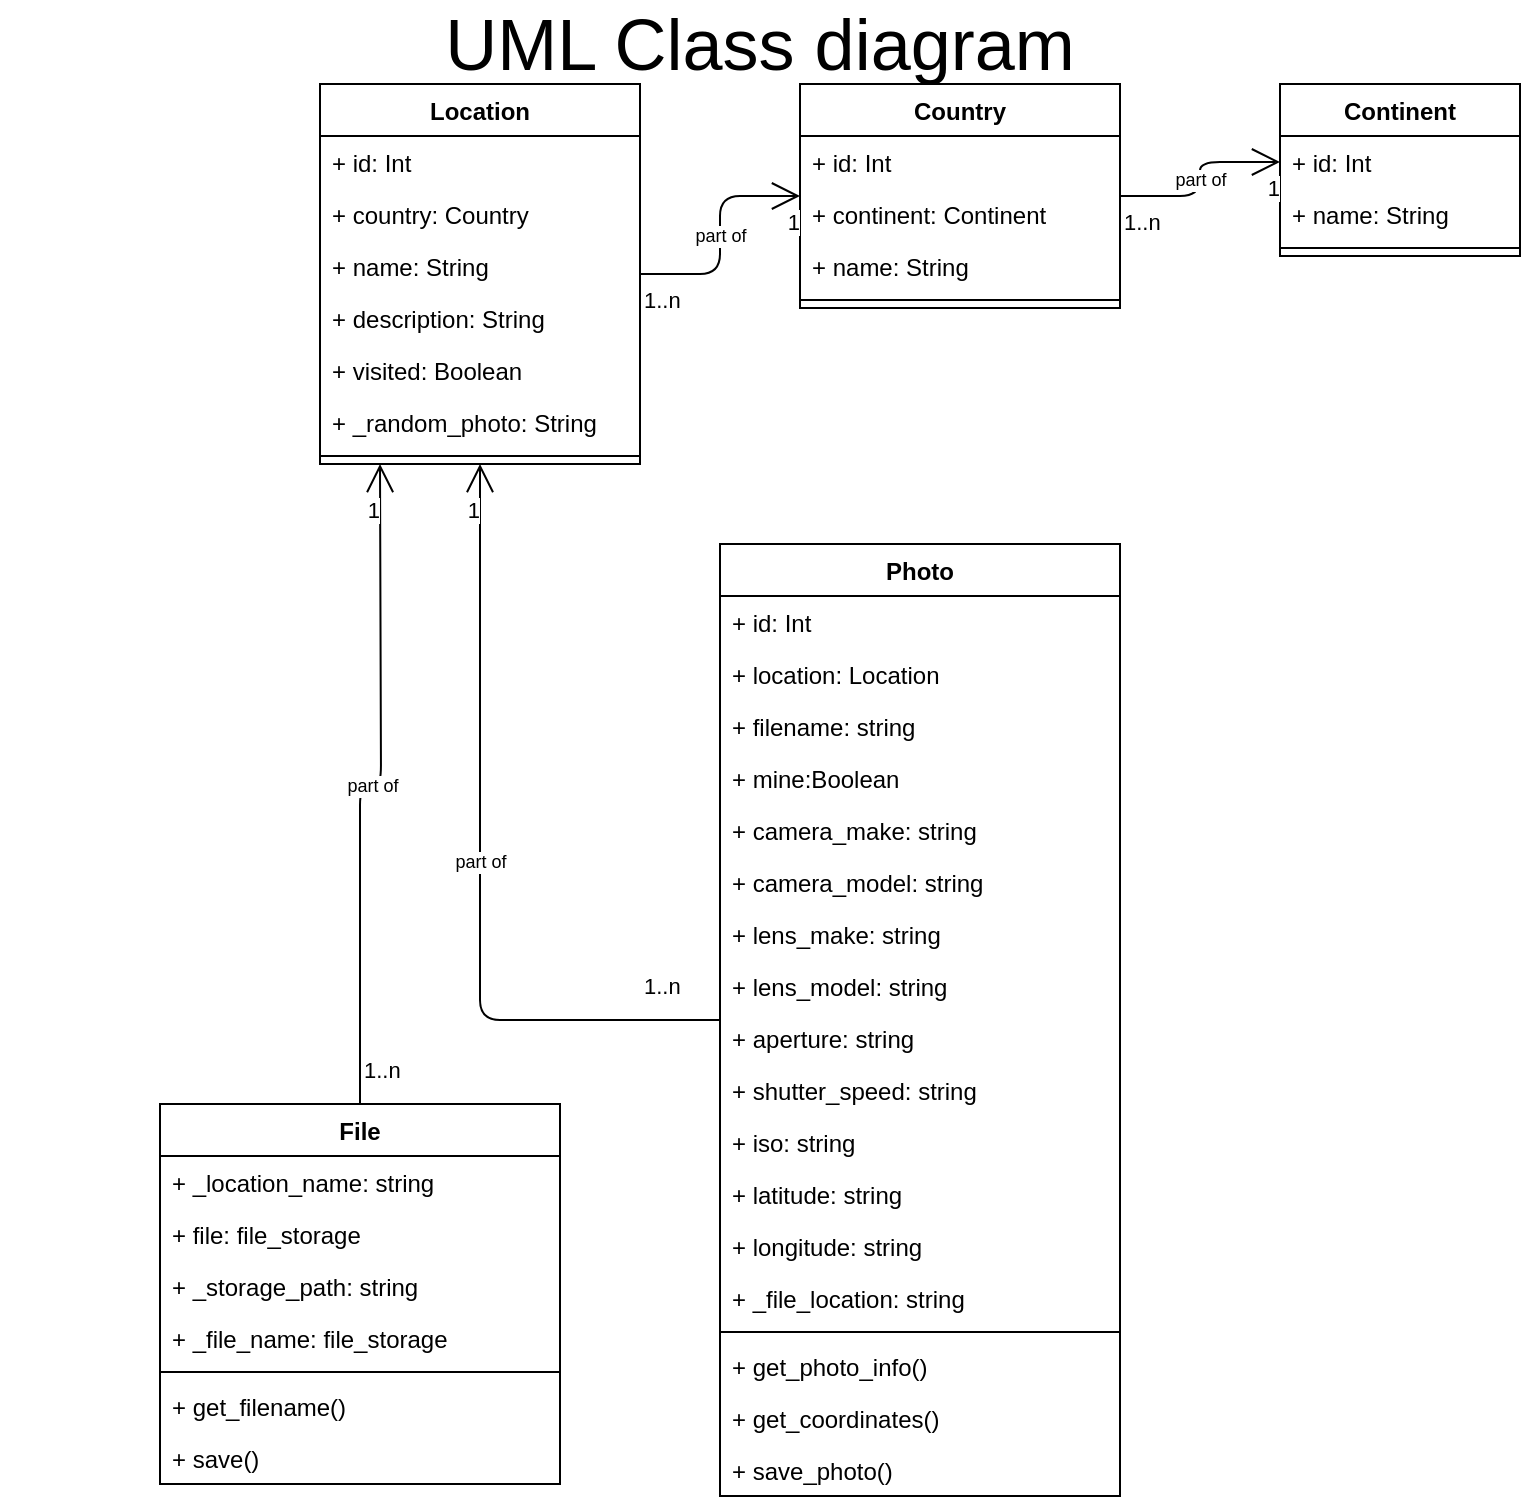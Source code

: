 <mxfile version="14.6.13" type="device" pages="7"><diagram id="C5RBs43oDa-KdzZeNtuy" name="UML Class diagram"><mxGraphModel dx="1086" dy="806" grid="1" gridSize="10" guides="1" tooltips="1" connect="1" arrows="0" fold="1" page="1" pageScale="1" pageWidth="827" pageHeight="1169" math="0" shadow="0"><root><mxCell id="WIyWlLk6GJQsqaUBKTNV-0"/><mxCell id="WIyWlLk6GJQsqaUBKTNV-1" parent="WIyWlLk6GJQsqaUBKTNV-0"/><mxCell id="_HAbwKvfcYTaI2jSfiZZ-10" value="Country" style="swimlane;fontStyle=1;align=center;verticalAlign=top;childLayout=stackLayout;horizontal=1;startSize=26;horizontalStack=0;resizeParent=1;resizeParentMax=0;resizeLast=0;collapsible=1;marginBottom=0;" parent="WIyWlLk6GJQsqaUBKTNV-1" vertex="1"><mxGeometry x="440" y="50" width="160" height="112" as="geometry"/></mxCell><mxCell id="_HAbwKvfcYTaI2jSfiZZ-11" value="+ id: Int" style="text;strokeColor=none;fillColor=none;align=left;verticalAlign=top;spacingLeft=4;spacingRight=4;overflow=hidden;rotatable=0;points=[[0,0.5],[1,0.5]];portConstraint=eastwest;" parent="_HAbwKvfcYTaI2jSfiZZ-10" vertex="1"><mxGeometry y="26" width="160" height="26" as="geometry"/></mxCell><mxCell id="S17_DZzXtAtvhhlAf8MP-12" value="+ continent: Continent" style="text;strokeColor=none;fillColor=none;align=left;verticalAlign=top;spacingLeft=4;spacingRight=4;overflow=hidden;rotatable=0;points=[[0,0.5],[1,0.5]];portConstraint=eastwest;" parent="_HAbwKvfcYTaI2jSfiZZ-10" vertex="1"><mxGeometry y="52" width="160" height="26" as="geometry"/></mxCell><mxCell id="S17_DZzXtAtvhhlAf8MP-13" value="+ name: String" style="text;strokeColor=none;fillColor=none;align=left;verticalAlign=top;spacingLeft=4;spacingRight=4;overflow=hidden;rotatable=0;points=[[0,0.5],[1,0.5]];portConstraint=eastwest;" parent="_HAbwKvfcYTaI2jSfiZZ-10" vertex="1"><mxGeometry y="78" width="160" height="26" as="geometry"/></mxCell><mxCell id="_HAbwKvfcYTaI2jSfiZZ-12" value="" style="line;strokeWidth=1;fillColor=none;align=left;verticalAlign=middle;spacingTop=-1;spacingLeft=3;spacingRight=3;rotatable=0;labelPosition=right;points=[];portConstraint=eastwest;" parent="_HAbwKvfcYTaI2jSfiZZ-10" vertex="1"><mxGeometry y="104" width="160" height="8" as="geometry"/></mxCell><mxCell id="_HAbwKvfcYTaI2jSfiZZ-18" value="Location" style="swimlane;fontStyle=1;align=center;verticalAlign=top;childLayout=stackLayout;horizontal=1;startSize=26;horizontalStack=0;resizeParent=1;resizeParentMax=0;resizeLast=0;collapsible=1;marginBottom=0;" parent="WIyWlLk6GJQsqaUBKTNV-1" vertex="1"><mxGeometry x="200" y="50" width="160" height="190" as="geometry"/></mxCell><mxCell id="_HAbwKvfcYTaI2jSfiZZ-19" value="+ id: Int" style="text;strokeColor=none;fillColor=none;align=left;verticalAlign=top;spacingLeft=4;spacingRight=4;overflow=hidden;rotatable=0;points=[[0,0.5],[1,0.5]];portConstraint=eastwest;" parent="_HAbwKvfcYTaI2jSfiZZ-18" vertex="1"><mxGeometry y="26" width="160" height="26" as="geometry"/></mxCell><mxCell id="S17_DZzXtAtvhhlAf8MP-11" value="+ country: Country" style="text;strokeColor=none;fillColor=none;align=left;verticalAlign=top;spacingLeft=4;spacingRight=4;overflow=hidden;rotatable=0;points=[[0,0.5],[1,0.5]];portConstraint=eastwest;" parent="_HAbwKvfcYTaI2jSfiZZ-18" vertex="1"><mxGeometry y="52" width="160" height="26" as="geometry"/></mxCell><mxCell id="S17_DZzXtAtvhhlAf8MP-10" value="+ name: String" style="text;strokeColor=none;fillColor=none;align=left;verticalAlign=top;spacingLeft=4;spacingRight=4;overflow=hidden;rotatable=0;points=[[0,0.5],[1,0.5]];portConstraint=eastwest;" parent="_HAbwKvfcYTaI2jSfiZZ-18" vertex="1"><mxGeometry y="78" width="160" height="26" as="geometry"/></mxCell><mxCell id="S17_DZzXtAtvhhlAf8MP-9" value="+ description: String" style="text;strokeColor=none;fillColor=none;align=left;verticalAlign=top;spacingLeft=4;spacingRight=4;overflow=hidden;rotatable=0;points=[[0,0.5],[1,0.5]];portConstraint=eastwest;" parent="_HAbwKvfcYTaI2jSfiZZ-18" vertex="1"><mxGeometry y="104" width="160" height="26" as="geometry"/></mxCell><mxCell id="iTT6nS9sQwGT1zIHzTxG-0" value="+ visited: Boolean" style="text;strokeColor=none;fillColor=none;align=left;verticalAlign=top;spacingLeft=4;spacingRight=4;overflow=hidden;rotatable=0;points=[[0,0.5],[1,0.5]];portConstraint=eastwest;" parent="_HAbwKvfcYTaI2jSfiZZ-18" vertex="1"><mxGeometry y="130" width="160" height="26" as="geometry"/></mxCell><mxCell id="_HAbwKvfcYTaI2jSfiZZ-27" value="+ _random_photo: String" style="text;strokeColor=none;fillColor=none;align=left;verticalAlign=top;spacingLeft=4;spacingRight=4;overflow=hidden;rotatable=0;points=[[0,0.5],[1,0.5]];portConstraint=eastwest;" parent="_HAbwKvfcYTaI2jSfiZZ-18" vertex="1"><mxGeometry y="156" width="160" height="26" as="geometry"/></mxCell><mxCell id="_HAbwKvfcYTaI2jSfiZZ-20" value="" style="line;strokeWidth=1;fillColor=none;align=left;verticalAlign=middle;spacingTop=-1;spacingLeft=3;spacingRight=3;rotatable=0;labelPosition=right;points=[];portConstraint=eastwest;" parent="_HAbwKvfcYTaI2jSfiZZ-18" vertex="1"><mxGeometry y="182" width="160" height="8" as="geometry"/></mxCell><mxCell id="6b-0Ztd64MfCkyTz4x-n-39" value="part of" style="endArrow=open;html=1;endSize=12;startArrow=none;startSize=14;startFill=0;edgeStyle=orthogonalEdgeStyle;fontSize=9;" parent="WIyWlLk6GJQsqaUBKTNV-1" source="_HAbwKvfcYTaI2jSfiZZ-18" target="_HAbwKvfcYTaI2jSfiZZ-10" edge="1"><mxGeometry relative="1" as="geometry"><mxPoint x="500" y="279" as="sourcePoint"/><mxPoint x="620" y="251" as="targetPoint"/></mxGeometry></mxCell><mxCell id="6b-0Ztd64MfCkyTz4x-n-40" value="1..n" style="edgeLabel;resizable=0;html=1;align=left;verticalAlign=top;" parent="6b-0Ztd64MfCkyTz4x-n-39" connectable="0" vertex="1"><mxGeometry x="-1" relative="1" as="geometry"/></mxCell><mxCell id="6b-0Ztd64MfCkyTz4x-n-41" value="1" style="edgeLabel;resizable=0;html=1;align=right;verticalAlign=top;" parent="6b-0Ztd64MfCkyTz4x-n-39" connectable="0" vertex="1"><mxGeometry x="1" relative="1" as="geometry"/></mxCell><mxCell id="S17_DZzXtAtvhhlAf8MP-0" value="Continent" style="swimlane;fontStyle=1;align=center;verticalAlign=top;childLayout=stackLayout;horizontal=1;startSize=26;horizontalStack=0;resizeParent=1;resizeParentMax=0;resizeLast=0;collapsible=1;marginBottom=0;" parent="WIyWlLk6GJQsqaUBKTNV-1" vertex="1"><mxGeometry x="680" y="50" width="120" height="86" as="geometry"/></mxCell><mxCell id="S17_DZzXtAtvhhlAf8MP-1" value="+ id: Int" style="text;strokeColor=none;fillColor=none;align=left;verticalAlign=top;spacingLeft=4;spacingRight=4;overflow=hidden;rotatable=0;points=[[0,0.5],[1,0.5]];portConstraint=eastwest;" parent="S17_DZzXtAtvhhlAf8MP-0" vertex="1"><mxGeometry y="26" width="120" height="26" as="geometry"/></mxCell><mxCell id="S17_DZzXtAtvhhlAf8MP-14" value="+ name: String" style="text;strokeColor=none;fillColor=none;align=left;verticalAlign=top;spacingLeft=4;spacingRight=4;overflow=hidden;rotatable=0;points=[[0,0.5],[1,0.5]];portConstraint=eastwest;" parent="S17_DZzXtAtvhhlAf8MP-0" vertex="1"><mxGeometry y="52" width="120" height="26" as="geometry"/></mxCell><mxCell id="S17_DZzXtAtvhhlAf8MP-2" value="" style="line;strokeWidth=1;fillColor=none;align=left;verticalAlign=middle;spacingTop=-1;spacingLeft=3;spacingRight=3;rotatable=0;labelPosition=right;points=[];portConstraint=eastwest;" parent="S17_DZzXtAtvhhlAf8MP-0" vertex="1"><mxGeometry y="78" width="120" height="8" as="geometry"/></mxCell><mxCell id="S17_DZzXtAtvhhlAf8MP-6" value="part of" style="endArrow=open;html=1;endSize=12;startArrow=none;startSize=14;startFill=0;edgeStyle=orthogonalEdgeStyle;fontSize=9;entryX=0;entryY=0.5;entryDx=0;entryDy=0;" parent="WIyWlLk6GJQsqaUBKTNV-1" source="_HAbwKvfcYTaI2jSfiZZ-10" target="S17_DZzXtAtvhhlAf8MP-1" edge="1"><mxGeometry relative="1" as="geometry"><mxPoint x="620" y="209" as="sourcePoint"/><mxPoint x="740" y="170" as="targetPoint"/></mxGeometry></mxCell><mxCell id="S17_DZzXtAtvhhlAf8MP-7" value="1..n" style="edgeLabel;resizable=0;html=1;align=left;verticalAlign=top;" parent="S17_DZzXtAtvhhlAf8MP-6" connectable="0" vertex="1"><mxGeometry x="-1" relative="1" as="geometry"/></mxCell><mxCell id="S17_DZzXtAtvhhlAf8MP-8" value="1" style="edgeLabel;resizable=0;html=1;align=right;verticalAlign=top;" parent="S17_DZzXtAtvhhlAf8MP-6" connectable="0" vertex="1"><mxGeometry x="1" relative="1" as="geometry"/></mxCell><mxCell id="S17_DZzXtAtvhhlAf8MP-15" value="&lt;font style=&quot;font-size: 36px&quot;&gt;UML Class diagram&lt;/font&gt;" style="text;html=1;strokeColor=none;fillColor=none;align=center;verticalAlign=middle;whiteSpace=wrap;rounded=0;" parent="WIyWlLk6GJQsqaUBKTNV-1" vertex="1"><mxGeometry x="40" y="10" width="760" height="40" as="geometry"/></mxCell><mxCell id="iRQ1AphDZ2LwAOOgi8sd-0" value="Photo" style="swimlane;fontStyle=1;align=center;verticalAlign=top;childLayout=stackLayout;horizontal=1;startSize=26;horizontalStack=0;resizeParent=1;resizeParentMax=0;resizeLast=0;collapsible=1;marginBottom=0;" parent="WIyWlLk6GJQsqaUBKTNV-1" vertex="1"><mxGeometry x="400" y="280" width="200" height="476" as="geometry"/></mxCell><mxCell id="iRQ1AphDZ2LwAOOgi8sd-1" value="+ id: Int" style="text;strokeColor=none;fillColor=none;align=left;verticalAlign=top;spacingLeft=4;spacingRight=4;overflow=hidden;rotatable=0;points=[[0,0.5],[1,0.5]];portConstraint=eastwest;" parent="iRQ1AphDZ2LwAOOgi8sd-0" vertex="1"><mxGeometry y="26" width="200" height="26" as="geometry"/></mxCell><mxCell id="iRQ1AphDZ2LwAOOgi8sd-5" value="+ location: Location" style="text;strokeColor=none;fillColor=none;align=left;verticalAlign=top;spacingLeft=4;spacingRight=4;overflow=hidden;rotatable=0;points=[[0,0.5],[1,0.5]];portConstraint=eastwest;" parent="iRQ1AphDZ2LwAOOgi8sd-0" vertex="1"><mxGeometry y="52" width="200" height="26" as="geometry"/></mxCell><mxCell id="iRQ1AphDZ2LwAOOgi8sd-3" value="+ filename: string" style="text;strokeColor=none;fillColor=none;align=left;verticalAlign=top;spacingLeft=4;spacingRight=4;overflow=hidden;rotatable=0;points=[[0,0.5],[1,0.5]];portConstraint=eastwest;" parent="iRQ1AphDZ2LwAOOgi8sd-0" vertex="1"><mxGeometry y="78" width="200" height="26" as="geometry"/></mxCell><mxCell id="iRQ1AphDZ2LwAOOgi8sd-4" value="+ mine:Boolean" style="text;strokeColor=none;fillColor=none;align=left;verticalAlign=top;spacingLeft=4;spacingRight=4;overflow=hidden;rotatable=0;points=[[0,0.5],[1,0.5]];portConstraint=eastwest;" parent="iRQ1AphDZ2LwAOOgi8sd-0" vertex="1"><mxGeometry y="104" width="200" height="26" as="geometry"/></mxCell><mxCell id="X34kx8ks0Io8x8k9ETpR-16" value="+ camera_make: string" style="text;strokeColor=none;fillColor=none;align=left;verticalAlign=top;spacingLeft=4;spacingRight=4;overflow=hidden;rotatable=0;points=[[0,0.5],[1,0.5]];portConstraint=eastwest;" parent="iRQ1AphDZ2LwAOOgi8sd-0" vertex="1"><mxGeometry y="130" width="200" height="26" as="geometry"/></mxCell><mxCell id="X34kx8ks0Io8x8k9ETpR-17" value="+ camera_model: string" style="text;strokeColor=none;fillColor=none;align=left;verticalAlign=top;spacingLeft=4;spacingRight=4;overflow=hidden;rotatable=0;points=[[0,0.5],[1,0.5]];portConstraint=eastwest;" parent="iRQ1AphDZ2LwAOOgi8sd-0" vertex="1"><mxGeometry y="156" width="200" height="26" as="geometry"/></mxCell><mxCell id="X34kx8ks0Io8x8k9ETpR-18" value="+ lens_make: string" style="text;strokeColor=none;fillColor=none;align=left;verticalAlign=top;spacingLeft=4;spacingRight=4;overflow=hidden;rotatable=0;points=[[0,0.5],[1,0.5]];portConstraint=eastwest;" parent="iRQ1AphDZ2LwAOOgi8sd-0" vertex="1"><mxGeometry y="182" width="200" height="26" as="geometry"/></mxCell><mxCell id="X34kx8ks0Io8x8k9ETpR-19" value="+ lens_model: string" style="text;strokeColor=none;fillColor=none;align=left;verticalAlign=top;spacingLeft=4;spacingRight=4;overflow=hidden;rotatable=0;points=[[0,0.5],[1,0.5]];portConstraint=eastwest;" parent="iRQ1AphDZ2LwAOOgi8sd-0" vertex="1"><mxGeometry y="208" width="200" height="26" as="geometry"/></mxCell><mxCell id="X34kx8ks0Io8x8k9ETpR-20" value="+ aperture: string" style="text;strokeColor=none;fillColor=none;align=left;verticalAlign=top;spacingLeft=4;spacingRight=4;overflow=hidden;rotatable=0;points=[[0,0.5],[1,0.5]];portConstraint=eastwest;" parent="iRQ1AphDZ2LwAOOgi8sd-0" vertex="1"><mxGeometry y="234" width="200" height="26" as="geometry"/></mxCell><mxCell id="X34kx8ks0Io8x8k9ETpR-21" value="+ shutter_speed: string" style="text;strokeColor=none;fillColor=none;align=left;verticalAlign=top;spacingLeft=4;spacingRight=4;overflow=hidden;rotatable=0;points=[[0,0.5],[1,0.5]];portConstraint=eastwest;" parent="iRQ1AphDZ2LwAOOgi8sd-0" vertex="1"><mxGeometry y="260" width="200" height="26" as="geometry"/></mxCell><mxCell id="X34kx8ks0Io8x8k9ETpR-22" value="+ iso: string" style="text;strokeColor=none;fillColor=none;align=left;verticalAlign=top;spacingLeft=4;spacingRight=4;overflow=hidden;rotatable=0;points=[[0,0.5],[1,0.5]];portConstraint=eastwest;" parent="iRQ1AphDZ2LwAOOgi8sd-0" vertex="1"><mxGeometry y="286" width="200" height="26" as="geometry"/></mxCell><mxCell id="X34kx8ks0Io8x8k9ETpR-23" value="+ latitude: string" style="text;strokeColor=none;fillColor=none;align=left;verticalAlign=top;spacingLeft=4;spacingRight=4;overflow=hidden;rotatable=0;points=[[0,0.5],[1,0.5]];portConstraint=eastwest;" parent="iRQ1AphDZ2LwAOOgi8sd-0" vertex="1"><mxGeometry y="312" width="200" height="26" as="geometry"/></mxCell><mxCell id="X34kx8ks0Io8x8k9ETpR-24" value="+ longitude: string" style="text;strokeColor=none;fillColor=none;align=left;verticalAlign=top;spacingLeft=4;spacingRight=4;overflow=hidden;rotatable=0;points=[[0,0.5],[1,0.5]];portConstraint=eastwest;" parent="iRQ1AphDZ2LwAOOgi8sd-0" vertex="1"><mxGeometry y="338" width="200" height="26" as="geometry"/></mxCell><mxCell id="X34kx8ks0Io8x8k9ETpR-27" value="+ _file_location: string" style="text;strokeColor=none;fillColor=none;align=left;verticalAlign=top;spacingLeft=4;spacingRight=4;overflow=hidden;rotatable=0;points=[[0,0.5],[1,0.5]];portConstraint=eastwest;" parent="iRQ1AphDZ2LwAOOgi8sd-0" vertex="1"><mxGeometry y="364" width="200" height="26" as="geometry"/></mxCell><mxCell id="iRQ1AphDZ2LwAOOgi8sd-6" value="" style="line;strokeWidth=1;fillColor=none;align=left;verticalAlign=middle;spacingTop=-1;spacingLeft=3;spacingRight=3;rotatable=0;labelPosition=right;points=[];portConstraint=eastwest;" parent="iRQ1AphDZ2LwAOOgi8sd-0" vertex="1"><mxGeometry y="390" width="200" height="8" as="geometry"/></mxCell><mxCell id="X34kx8ks0Io8x8k9ETpR-28" value="+ get_photo_info()" style="text;strokeColor=none;fillColor=none;align=left;verticalAlign=top;spacingLeft=4;spacingRight=4;overflow=hidden;rotatable=0;points=[[0,0.5],[1,0.5]];portConstraint=eastwest;" parent="iRQ1AphDZ2LwAOOgi8sd-0" vertex="1"><mxGeometry y="398" width="200" height="26" as="geometry"/></mxCell><mxCell id="X34kx8ks0Io8x8k9ETpR-29" value="+ get_coordinates()" style="text;strokeColor=none;fillColor=none;align=left;verticalAlign=top;spacingLeft=4;spacingRight=4;overflow=hidden;rotatable=0;points=[[0,0.5],[1,0.5]];portConstraint=eastwest;" parent="iRQ1AphDZ2LwAOOgi8sd-0" vertex="1"><mxGeometry y="424" width="200" height="26" as="geometry"/></mxCell><mxCell id="tmkLyh4PponuhV3IKCXf-2" value="+ save_photo()" style="text;strokeColor=none;fillColor=none;align=left;verticalAlign=top;spacingLeft=4;spacingRight=4;overflow=hidden;rotatable=0;points=[[0,0.5],[1,0.5]];portConstraint=eastwest;" vertex="1" parent="iRQ1AphDZ2LwAOOgi8sd-0"><mxGeometry y="450" width="200" height="26" as="geometry"/></mxCell><mxCell id="iRQ1AphDZ2LwAOOgi8sd-10" value="part of" style="endArrow=open;html=1;endSize=12;startArrow=none;startSize=14;startFill=0;edgeStyle=orthogonalEdgeStyle;fontSize=9;" parent="WIyWlLk6GJQsqaUBKTNV-1" source="iRQ1AphDZ2LwAOOgi8sd-0" target="_HAbwKvfcYTaI2jSfiZZ-18" edge="1"><mxGeometry relative="1" as="geometry"><mxPoint x="90" y="260" as="sourcePoint"/><mxPoint x="170" y="234" as="targetPoint"/></mxGeometry></mxCell><mxCell id="iRQ1AphDZ2LwAOOgi8sd-11" value="1..n" style="edgeLabel;resizable=0;html=1;align=left;verticalAlign=top;" parent="iRQ1AphDZ2LwAOOgi8sd-10" connectable="0" vertex="1"><mxGeometry x="-1" relative="1" as="geometry"><mxPoint x="-40" y="-30" as="offset"/></mxGeometry></mxCell><mxCell id="iRQ1AphDZ2LwAOOgi8sd-12" value="1" style="edgeLabel;resizable=0;html=1;align=right;verticalAlign=top;" parent="iRQ1AphDZ2LwAOOgi8sd-10" connectable="0" vertex="1"><mxGeometry x="1" relative="1" as="geometry"><mxPoint y="10" as="offset"/></mxGeometry></mxCell><mxCell id="UiukALw7IiUifL7ndPT2-0" value="File" style="swimlane;fontStyle=1;align=center;verticalAlign=top;childLayout=stackLayout;horizontal=1;startSize=26;horizontalStack=0;resizeParent=1;resizeParentMax=0;resizeLast=0;collapsible=1;marginBottom=0;" vertex="1" parent="WIyWlLk6GJQsqaUBKTNV-1"><mxGeometry x="120" y="560" width="200" height="190" as="geometry"/></mxCell><mxCell id="UiukALw7IiUifL7ndPT2-2" value="+ _location_name: string" style="text;strokeColor=none;fillColor=none;align=left;verticalAlign=top;spacingLeft=4;spacingRight=4;overflow=hidden;rotatable=0;points=[[0,0.5],[1,0.5]];portConstraint=eastwest;" vertex="1" parent="UiukALw7IiUifL7ndPT2-0"><mxGeometry y="26" width="200" height="26" as="geometry"/></mxCell><mxCell id="GWEf2E3XGnfLZtun4TMt-1" value="+ file: file_storage" style="text;strokeColor=none;fillColor=none;align=left;verticalAlign=top;spacingLeft=4;spacingRight=4;overflow=hidden;rotatable=0;points=[[0,0.5],[1,0.5]];portConstraint=eastwest;" vertex="1" parent="UiukALw7IiUifL7ndPT2-0"><mxGeometry y="52" width="200" height="26" as="geometry"/></mxCell><mxCell id="fhtzhvBiHqMES6PPahZz-0" value="+ _storage_path: string" style="text;strokeColor=none;fillColor=none;align=left;verticalAlign=top;spacingLeft=4;spacingRight=4;overflow=hidden;rotatable=0;points=[[0,0.5],[1,0.5]];portConstraint=eastwest;" vertex="1" parent="UiukALw7IiUifL7ndPT2-0"><mxGeometry y="78" width="200" height="26" as="geometry"/></mxCell><mxCell id="UiukALw7IiUifL7ndPT2-14" value="+ _file_name: file_storage" style="text;strokeColor=none;fillColor=none;align=left;verticalAlign=top;spacingLeft=4;spacingRight=4;overflow=hidden;rotatable=0;points=[[0,0.5],[1,0.5]];portConstraint=eastwest;" vertex="1" parent="UiukALw7IiUifL7ndPT2-0"><mxGeometry y="104" width="200" height="26" as="geometry"/></mxCell><mxCell id="UiukALw7IiUifL7ndPT2-15" value="" style="line;strokeWidth=1;fillColor=none;align=left;verticalAlign=middle;spacingTop=-1;spacingLeft=3;spacingRight=3;rotatable=0;labelPosition=right;points=[];portConstraint=eastwest;" vertex="1" parent="UiukALw7IiUifL7ndPT2-0"><mxGeometry y="130" width="200" height="8" as="geometry"/></mxCell><mxCell id="UiukALw7IiUifL7ndPT2-16" value="+ get_filename()" style="text;strokeColor=none;fillColor=none;align=left;verticalAlign=top;spacingLeft=4;spacingRight=4;overflow=hidden;rotatable=0;points=[[0,0.5],[1,0.5]];portConstraint=eastwest;" vertex="1" parent="UiukALw7IiUifL7ndPT2-0"><mxGeometry y="138" width="200" height="26" as="geometry"/></mxCell><mxCell id="GWEf2E3XGnfLZtun4TMt-2" value="+ save()" style="text;strokeColor=none;fillColor=none;align=left;verticalAlign=top;spacingLeft=4;spacingRight=4;overflow=hidden;rotatable=0;points=[[0,0.5],[1,0.5]];portConstraint=eastwest;" vertex="1" parent="UiukALw7IiUifL7ndPT2-0"><mxGeometry y="164" width="200" height="26" as="geometry"/></mxCell><mxCell id="UiukALw7IiUifL7ndPT2-19" value="part of" style="endArrow=open;html=1;endSize=12;startArrow=none;startSize=14;startFill=0;edgeStyle=orthogonalEdgeStyle;fontSize=9;exitX=0.5;exitY=0;exitDx=0;exitDy=0;" edge="1" parent="WIyWlLk6GJQsqaUBKTNV-1" source="UiukALw7IiUifL7ndPT2-0"><mxGeometry relative="1" as="geometry"><mxPoint x="210" y="520" as="sourcePoint"/><mxPoint x="230" y="240" as="targetPoint"/></mxGeometry></mxCell><mxCell id="UiukALw7IiUifL7ndPT2-20" value="1..n" style="edgeLabel;resizable=0;html=1;align=left;verticalAlign=top;" connectable="0" vertex="1" parent="UiukALw7IiUifL7ndPT2-19"><mxGeometry x="-1" relative="1" as="geometry"><mxPoint y="-30" as="offset"/></mxGeometry></mxCell><mxCell id="UiukALw7IiUifL7ndPT2-21" value="1" style="edgeLabel;resizable=0;html=1;align=right;verticalAlign=top;" connectable="0" vertex="1" parent="UiukALw7IiUifL7ndPT2-19"><mxGeometry x="1" relative="1" as="geometry"><mxPoint y="10" as="offset"/></mxGeometry></mxCell></root></mxGraphModel></diagram><diagram name="UML object diagram" id="8tHm3xc8DvYqFM3VfED4"><mxGraphModel dx="1278" dy="948" grid="1" gridSize="10" guides="1" tooltips="1" connect="1" arrows="0" fold="1" page="1" pageScale="1" pageWidth="827" pageHeight="1169" math="0" shadow="0"><root><mxCell id="QGsZXZSTWWfmIvHB2mNW-0"/><mxCell id="QGsZXZSTWWfmIvHB2mNW-1" parent="QGsZXZSTWWfmIvHB2mNW-0"/><mxCell id="QGsZXZSTWWfmIvHB2mNW-62" value="Country" style="swimlane;fontStyle=1;align=center;verticalAlign=top;childLayout=stackLayout;horizontal=1;startSize=26;horizontalStack=0;resizeParent=1;resizeParentMax=0;resizeLast=0;collapsible=1;marginBottom=0;" parent="QGsZXZSTWWfmIvHB2mNW-1" vertex="1"><mxGeometry x="480" y="80" width="120" height="112" as="geometry"/></mxCell><mxCell id="QGsZXZSTWWfmIvHB2mNW-63" value="+ id: 1" style="text;strokeColor=none;fillColor=none;align=left;verticalAlign=top;spacingLeft=4;spacingRight=4;overflow=hidden;rotatable=0;points=[[0,0.5],[1,0.5]];portConstraint=eastwest;" parent="QGsZXZSTWWfmIvHB2mNW-62" vertex="1"><mxGeometry y="26" width="120" height="26" as="geometry"/></mxCell><mxCell id="QGsZXZSTWWfmIvHB2mNW-64" value="+ continent: Europe" style="text;strokeColor=none;fillColor=none;align=left;verticalAlign=top;spacingLeft=4;spacingRight=4;overflow=hidden;rotatable=0;points=[[0,0.5],[1,0.5]];portConstraint=eastwest;" parent="QGsZXZSTWWfmIvHB2mNW-62" vertex="1"><mxGeometry y="52" width="120" height="26" as="geometry"/></mxCell><mxCell id="QGsZXZSTWWfmIvHB2mNW-65" value="+ name: Scotland" style="text;strokeColor=none;fillColor=none;align=left;verticalAlign=top;spacingLeft=4;spacingRight=4;overflow=hidden;rotatable=0;points=[[0,0.5],[1,0.5]];portConstraint=eastwest;" parent="QGsZXZSTWWfmIvHB2mNW-62" vertex="1"><mxGeometry y="78" width="120" height="26" as="geometry"/></mxCell><mxCell id="QGsZXZSTWWfmIvHB2mNW-66" value="" style="line;strokeWidth=1;fillColor=none;align=left;verticalAlign=middle;spacingTop=-1;spacingLeft=3;spacingRight=3;rotatable=0;labelPosition=right;points=[];portConstraint=eastwest;" parent="QGsZXZSTWWfmIvHB2mNW-62" vertex="1"><mxGeometry y="104" width="120" height="8" as="geometry"/></mxCell><mxCell id="QGsZXZSTWWfmIvHB2mNW-67" value="Location" style="swimlane;fontStyle=1;align=center;verticalAlign=top;childLayout=stackLayout;horizontal=1;startSize=26;horizontalStack=0;resizeParent=1;resizeParentMax=0;resizeLast=0;collapsible=1;marginBottom=0;" parent="QGsZXZSTWWfmIvHB2mNW-1" vertex="1"><mxGeometry x="200" y="80" width="200" height="190" as="geometry"/></mxCell><mxCell id="QGsZXZSTWWfmIvHB2mNW-68" value="+ id: 101" style="text;strokeColor=none;fillColor=none;align=left;verticalAlign=top;spacingLeft=4;spacingRight=4;overflow=hidden;rotatable=0;points=[[0,0.5],[1,0.5]];portConstraint=eastwest;" parent="QGsZXZSTWWfmIvHB2mNW-67" vertex="1"><mxGeometry y="26" width="200" height="26" as="geometry"/></mxCell><mxCell id="QGsZXZSTWWfmIvHB2mNW-69" value="+ country: Scotland" style="text;strokeColor=none;fillColor=none;align=left;verticalAlign=top;spacingLeft=4;spacingRight=4;overflow=hidden;rotatable=0;points=[[0,0.5],[1,0.5]];portConstraint=eastwest;" parent="QGsZXZSTWWfmIvHB2mNW-67" vertex="1"><mxGeometry y="52" width="200" height="26" as="geometry"/></mxCell><mxCell id="QGsZXZSTWWfmIvHB2mNW-70" value="+ name: Glencoe" style="text;strokeColor=none;fillColor=none;align=left;verticalAlign=top;spacingLeft=4;spacingRight=4;overflow=hidden;rotatable=0;points=[[0,0.5],[1,0.5]];portConstraint=eastwest;" parent="QGsZXZSTWWfmIvHB2mNW-67" vertex="1"><mxGeometry y="78" width="200" height="26" as="geometry"/></mxCell><mxCell id="QGsZXZSTWWfmIvHB2mNW-71" value="+ description: Stunning..." style="text;strokeColor=none;fillColor=none;align=left;verticalAlign=top;spacingLeft=4;spacingRight=4;overflow=hidden;rotatable=0;points=[[0,0.5],[1,0.5]];portConstraint=eastwest;" parent="QGsZXZSTWWfmIvHB2mNW-67" vertex="1"><mxGeometry y="104" width="200" height="26" as="geometry"/></mxCell><mxCell id="QGsZXZSTWWfmIvHB2mNW-72" value="+ visited: True" style="text;strokeColor=none;fillColor=none;align=left;verticalAlign=top;spacingLeft=4;spacingRight=4;overflow=hidden;rotatable=0;points=[[0,0.5],[1,0.5]];portConstraint=eastwest;" parent="QGsZXZSTWWfmIvHB2mNW-67" vertex="1"><mxGeometry y="130" width="200" height="26" as="geometry"/></mxCell><mxCell id="QGsZXZSTWWfmIvHB2mNW-73" value="+ _random_photo: devils_pulpit.jpg" style="text;strokeColor=none;fillColor=none;align=left;verticalAlign=top;spacingLeft=4;spacingRight=4;overflow=hidden;rotatable=0;points=[[0,0.5],[1,0.5]];portConstraint=eastwest;" parent="QGsZXZSTWWfmIvHB2mNW-67" vertex="1"><mxGeometry y="156" width="200" height="26" as="geometry"/></mxCell><mxCell id="QGsZXZSTWWfmIvHB2mNW-74" value="" style="line;strokeWidth=1;fillColor=none;align=left;verticalAlign=middle;spacingTop=-1;spacingLeft=3;spacingRight=3;rotatable=0;labelPosition=right;points=[];portConstraint=eastwest;" parent="QGsZXZSTWWfmIvHB2mNW-67" vertex="1"><mxGeometry y="182" width="200" height="8" as="geometry"/></mxCell><mxCell id="QGsZXZSTWWfmIvHB2mNW-75" value="part of" style="endArrow=open;html=1;endSize=12;startArrow=none;startSize=14;startFill=0;edgeStyle=orthogonalEdgeStyle;fontSize=9;" parent="QGsZXZSTWWfmIvHB2mNW-1" source="QGsZXZSTWWfmIvHB2mNW-67" target="QGsZXZSTWWfmIvHB2mNW-62" edge="1"><mxGeometry relative="1" as="geometry"><mxPoint x="510" y="309" as="sourcePoint"/><mxPoint x="630" y="281" as="targetPoint"/></mxGeometry></mxCell><mxCell id="QGsZXZSTWWfmIvHB2mNW-76" value="1..n" style="edgeLabel;resizable=0;html=1;align=left;verticalAlign=top;" parent="QGsZXZSTWWfmIvHB2mNW-75" connectable="0" vertex="1"><mxGeometry x="-1" relative="1" as="geometry"/></mxCell><mxCell id="QGsZXZSTWWfmIvHB2mNW-77" value="1" style="edgeLabel;resizable=0;html=1;align=right;verticalAlign=top;" parent="QGsZXZSTWWfmIvHB2mNW-75" connectable="0" vertex="1"><mxGeometry x="1" relative="1" as="geometry"/></mxCell><mxCell id="QGsZXZSTWWfmIvHB2mNW-78" value="Continent" style="swimlane;fontStyle=1;align=center;verticalAlign=top;childLayout=stackLayout;horizontal=1;startSize=26;horizontalStack=0;resizeParent=1;resizeParentMax=0;resizeLast=0;collapsible=1;marginBottom=0;" parent="QGsZXZSTWWfmIvHB2mNW-1" vertex="1"><mxGeometry x="680" y="80" width="120" height="86" as="geometry"/></mxCell><mxCell id="QGsZXZSTWWfmIvHB2mNW-79" value="+ id: 1" style="text;strokeColor=none;fillColor=none;align=left;verticalAlign=top;spacingLeft=4;spacingRight=4;overflow=hidden;rotatable=0;points=[[0,0.5],[1,0.5]];portConstraint=eastwest;" parent="QGsZXZSTWWfmIvHB2mNW-78" vertex="1"><mxGeometry y="26" width="120" height="26" as="geometry"/></mxCell><mxCell id="QGsZXZSTWWfmIvHB2mNW-80" value="+ name: Europe" style="text;strokeColor=none;fillColor=none;align=left;verticalAlign=top;spacingLeft=4;spacingRight=4;overflow=hidden;rotatable=0;points=[[0,0.5],[1,0.5]];portConstraint=eastwest;" parent="QGsZXZSTWWfmIvHB2mNW-78" vertex="1"><mxGeometry y="52" width="120" height="26" as="geometry"/></mxCell><mxCell id="QGsZXZSTWWfmIvHB2mNW-81" value="" style="line;strokeWidth=1;fillColor=none;align=left;verticalAlign=middle;spacingTop=-1;spacingLeft=3;spacingRight=3;rotatable=0;labelPosition=right;points=[];portConstraint=eastwest;" parent="QGsZXZSTWWfmIvHB2mNW-78" vertex="1"><mxGeometry y="78" width="120" height="8" as="geometry"/></mxCell><mxCell id="QGsZXZSTWWfmIvHB2mNW-82" value="part of" style="endArrow=open;html=1;endSize=12;startArrow=none;startSize=14;startFill=0;edgeStyle=orthogonalEdgeStyle;fontSize=9;entryX=0;entryY=0.5;entryDx=0;entryDy=0;" parent="QGsZXZSTWWfmIvHB2mNW-1" source="QGsZXZSTWWfmIvHB2mNW-62" target="QGsZXZSTWWfmIvHB2mNW-79" edge="1"><mxGeometry relative="1" as="geometry"><mxPoint x="630" y="239" as="sourcePoint"/><mxPoint x="750" y="200" as="targetPoint"/></mxGeometry></mxCell><mxCell id="QGsZXZSTWWfmIvHB2mNW-83" value="1..n" style="edgeLabel;resizable=0;html=1;align=left;verticalAlign=top;" parent="QGsZXZSTWWfmIvHB2mNW-82" connectable="0" vertex="1"><mxGeometry x="-1" relative="1" as="geometry"/></mxCell><mxCell id="QGsZXZSTWWfmIvHB2mNW-84" value="1" style="edgeLabel;resizable=0;html=1;align=right;verticalAlign=top;" parent="QGsZXZSTWWfmIvHB2mNW-82" connectable="0" vertex="1"><mxGeometry x="1" relative="1" as="geometry"/></mxCell><mxCell id="QGsZXZSTWWfmIvHB2mNW-85" value="&lt;font style=&quot;font-size: 36px&quot;&gt;UML Object diagram&lt;/font&gt;" style="text;html=1;strokeColor=none;fillColor=none;align=center;verticalAlign=middle;whiteSpace=wrap;rounded=0;" parent="QGsZXZSTWWfmIvHB2mNW-1" vertex="1"><mxGeometry y="20" width="810" height="40" as="geometry"/></mxCell><mxCell id="QGsZXZSTWWfmIvHB2mNW-139" value="Photo" style="swimlane;fontStyle=1;align=center;verticalAlign=top;childLayout=stackLayout;horizontal=1;startSize=26;horizontalStack=0;resizeParent=1;resizeParentMax=0;resizeLast=0;collapsible=1;marginBottom=0;" parent="QGsZXZSTWWfmIvHB2mNW-1" vertex="1"><mxGeometry x="480" y="280" width="200" height="476" as="geometry"/></mxCell><mxCell id="QGsZXZSTWWfmIvHB2mNW-140" value="+ id: 1" style="text;strokeColor=none;fillColor=none;align=left;verticalAlign=top;spacingLeft=4;spacingRight=4;overflow=hidden;rotatable=0;points=[[0,0.5],[1,0.5]];portConstraint=eastwest;" parent="QGsZXZSTWWfmIvHB2mNW-139" vertex="1"><mxGeometry y="26" width="200" height="26" as="geometry"/></mxCell><mxCell id="QGsZXZSTWWfmIvHB2mNW-141" value="+ location: glencoe" style="text;strokeColor=none;fillColor=none;align=left;verticalAlign=top;spacingLeft=4;spacingRight=4;overflow=hidden;rotatable=0;points=[[0,0.5],[1,0.5]];portConstraint=eastwest;" parent="QGsZXZSTWWfmIvHB2mNW-139" vertex="1"><mxGeometry y="52" width="200" height="26" as="geometry"/></mxCell><mxCell id="QGsZXZSTWWfmIvHB2mNW-142" value="+ filename: photo_01.jpg" style="text;strokeColor=none;fillColor=none;align=left;verticalAlign=top;spacingLeft=4;spacingRight=4;overflow=hidden;rotatable=0;points=[[0,0.5],[1,0.5]];portConstraint=eastwest;" parent="QGsZXZSTWWfmIvHB2mNW-139" vertex="1"><mxGeometry y="78" width="200" height="26" as="geometry"/></mxCell><mxCell id="QGsZXZSTWWfmIvHB2mNW-143" value="+ mine: Yes" style="text;strokeColor=none;fillColor=none;align=left;verticalAlign=top;spacingLeft=4;spacingRight=4;overflow=hidden;rotatable=0;points=[[0,0.5],[1,0.5]];portConstraint=eastwest;" parent="QGsZXZSTWWfmIvHB2mNW-139" vertex="1"><mxGeometry y="104" width="200" height="26" as="geometry"/></mxCell><mxCell id="QGsZXZSTWWfmIvHB2mNW-144" value="+ camera_make: Nikon" style="text;strokeColor=none;fillColor=none;align=left;verticalAlign=top;spacingLeft=4;spacingRight=4;overflow=hidden;rotatable=0;points=[[0,0.5],[1,0.5]];portConstraint=eastwest;" parent="QGsZXZSTWWfmIvHB2mNW-139" vertex="1"><mxGeometry y="130" width="200" height="26" as="geometry"/></mxCell><mxCell id="QGsZXZSTWWfmIvHB2mNW-145" value="+ camera_model: Nikon D750" style="text;strokeColor=none;fillColor=none;align=left;verticalAlign=top;spacingLeft=4;spacingRight=4;overflow=hidden;rotatable=0;points=[[0,0.5],[1,0.5]];portConstraint=eastwest;" parent="QGsZXZSTWWfmIvHB2mNW-139" vertex="1"><mxGeometry y="156" width="200" height="26" as="geometry"/></mxCell><mxCell id="QGsZXZSTWWfmIvHB2mNW-146" value="+ lens_make: Nikon" style="text;strokeColor=none;fillColor=none;align=left;verticalAlign=top;spacingLeft=4;spacingRight=4;overflow=hidden;rotatable=0;points=[[0,0.5],[1,0.5]];portConstraint=eastwest;" parent="QGsZXZSTWWfmIvHB2mNW-139" vertex="1"><mxGeometry y="182" width="200" height="26" as="geometry"/></mxCell><mxCell id="QGsZXZSTWWfmIvHB2mNW-147" value="+ lens_model: 24-70" style="text;strokeColor=none;fillColor=none;align=left;verticalAlign=top;spacingLeft=4;spacingRight=4;overflow=hidden;rotatable=0;points=[[0,0.5],[1,0.5]];portConstraint=eastwest;" parent="QGsZXZSTWWfmIvHB2mNW-139" vertex="1"><mxGeometry y="208" width="200" height="26" as="geometry"/></mxCell><mxCell id="QGsZXZSTWWfmIvHB2mNW-148" value="+ aperture: 11.0" style="text;strokeColor=none;fillColor=none;align=left;verticalAlign=top;spacingLeft=4;spacingRight=4;overflow=hidden;rotatable=0;points=[[0,0.5],[1,0.5]];portConstraint=eastwest;" parent="QGsZXZSTWWfmIvHB2mNW-139" vertex="1"><mxGeometry y="234" width="200" height="26" as="geometry"/></mxCell><mxCell id="QGsZXZSTWWfmIvHB2mNW-149" value="+ shutter_speed: 2" style="text;strokeColor=none;fillColor=none;align=left;verticalAlign=top;spacingLeft=4;spacingRight=4;overflow=hidden;rotatable=0;points=[[0,0.5],[1,0.5]];portConstraint=eastwest;" parent="QGsZXZSTWWfmIvHB2mNW-139" vertex="1"><mxGeometry y="260" width="200" height="26" as="geometry"/></mxCell><mxCell id="QGsZXZSTWWfmIvHB2mNW-150" value="+ iso: 100" style="text;strokeColor=none;fillColor=none;align=left;verticalAlign=top;spacingLeft=4;spacingRight=4;overflow=hidden;rotatable=0;points=[[0,0.5],[1,0.5]];portConstraint=eastwest;" parent="QGsZXZSTWWfmIvHB2mNW-139" vertex="1"><mxGeometry y="286" width="200" height="26" as="geometry"/></mxCell><mxCell id="QGsZXZSTWWfmIvHB2mNW-151" value="+ latitude: 1.223" style="text;strokeColor=none;fillColor=none;align=left;verticalAlign=top;spacingLeft=4;spacingRight=4;overflow=hidden;rotatable=0;points=[[0,0.5],[1,0.5]];portConstraint=eastwest;" parent="QGsZXZSTWWfmIvHB2mNW-139" vertex="1"><mxGeometry y="312" width="200" height="26" as="geometry"/></mxCell><mxCell id="QGsZXZSTWWfmIvHB2mNW-152" value="+ longitude: -1.344" style="text;strokeColor=none;fillColor=none;align=left;verticalAlign=top;spacingLeft=4;spacingRight=4;overflow=hidden;rotatable=0;points=[[0,0.5],[1,0.5]];portConstraint=eastwest;" parent="QGsZXZSTWWfmIvHB2mNW-139" vertex="1"><mxGeometry y="338" width="200" height="26" as="geometry"/></mxCell><mxCell id="QGsZXZSTWWfmIvHB2mNW-153" value="+ _file_location: ph/photo_01.jpg" style="text;strokeColor=none;fillColor=none;align=left;verticalAlign=top;spacingLeft=4;spacingRight=4;overflow=hidden;rotatable=0;points=[[0,0.5],[1,0.5]];portConstraint=eastwest;" parent="QGsZXZSTWWfmIvHB2mNW-139" vertex="1"><mxGeometry y="364" width="200" height="26" as="geometry"/></mxCell><mxCell id="QGsZXZSTWWfmIvHB2mNW-154" value="" style="line;strokeWidth=1;fillColor=none;align=left;verticalAlign=middle;spacingTop=-1;spacingLeft=3;spacingRight=3;rotatable=0;labelPosition=right;points=[];portConstraint=eastwest;" parent="QGsZXZSTWWfmIvHB2mNW-139" vertex="1"><mxGeometry y="390" width="200" height="8" as="geometry"/></mxCell><mxCell id="QGsZXZSTWWfmIvHB2mNW-155" value="+ get_photo_info()" style="text;strokeColor=none;fillColor=none;align=left;verticalAlign=top;spacingLeft=4;spacingRight=4;overflow=hidden;rotatable=0;points=[[0,0.5],[1,0.5]];portConstraint=eastwest;" parent="QGsZXZSTWWfmIvHB2mNW-139" vertex="1"><mxGeometry y="398" width="200" height="26" as="geometry"/></mxCell><mxCell id="QGsZXZSTWWfmIvHB2mNW-156" value="+ get_coordinates()" style="text;strokeColor=none;fillColor=none;align=left;verticalAlign=top;spacingLeft=4;spacingRight=4;overflow=hidden;rotatable=0;points=[[0,0.5],[1,0.5]];portConstraint=eastwest;" parent="QGsZXZSTWWfmIvHB2mNW-139" vertex="1"><mxGeometry y="424" width="200" height="26" as="geometry"/></mxCell><mxCell id="q8jB1zYIC3FVDfm5A_7c-0" value="+ save_photo()" style="text;strokeColor=none;fillColor=none;align=left;verticalAlign=top;spacingLeft=4;spacingRight=4;overflow=hidden;rotatable=0;points=[[0,0.5],[1,0.5]];portConstraint=eastwest;" vertex="1" parent="QGsZXZSTWWfmIvHB2mNW-139"><mxGeometry y="450" width="200" height="26" as="geometry"/></mxCell><mxCell id="QGsZXZSTWWfmIvHB2mNW-157" value="part of" style="endArrow=open;html=1;endSize=12;startArrow=none;startSize=14;startFill=0;edgeStyle=orthogonalEdgeStyle;fontSize=9;" parent="QGsZXZSTWWfmIvHB2mNW-1" source="QGsZXZSTWWfmIvHB2mNW-139" target="QGsZXZSTWWfmIvHB2mNW-67" edge="1"><mxGeometry relative="1" as="geometry"><mxPoint x="120" y="40" as="sourcePoint"/><mxPoint x="200" y="-90" as="targetPoint"/></mxGeometry></mxCell><mxCell id="QGsZXZSTWWfmIvHB2mNW-158" value="1..n" style="edgeLabel;resizable=0;html=1;align=left;verticalAlign=top;" parent="QGsZXZSTWWfmIvHB2mNW-157" connectable="0" vertex="1"><mxGeometry x="-1" relative="1" as="geometry"><mxPoint x="-30" y="-30" as="offset"/></mxGeometry></mxCell><mxCell id="QGsZXZSTWWfmIvHB2mNW-159" value="1" style="edgeLabel;resizable=0;html=1;align=right;verticalAlign=top;" parent="QGsZXZSTWWfmIvHB2mNW-157" connectable="0" vertex="1"><mxGeometry x="1" relative="1" as="geometry"><mxPoint y="10" as="offset"/></mxGeometry></mxCell><mxCell id="ftftsJwo7iw4i7nwrMx--5" value="part of" style="endArrow=open;html=1;endSize=12;startArrow=none;startSize=14;startFill=0;edgeStyle=orthogonalEdgeStyle;fontSize=9;exitX=0.25;exitY=0;exitDx=0;exitDy=0;" edge="1" parent="QGsZXZSTWWfmIvHB2mNW-1" source="DiiOxCfk7aLMVHvlsqp9-0"><mxGeometry relative="1" as="geometry"><mxPoint x="200" y="500" as="sourcePoint"/><mxPoint x="240" y="270" as="targetPoint"/></mxGeometry></mxCell><mxCell id="ftftsJwo7iw4i7nwrMx--6" value="1..n" style="edgeLabel;resizable=0;html=1;align=left;verticalAlign=top;" connectable="0" vertex="1" parent="ftftsJwo7iw4i7nwrMx--5"><mxGeometry x="-1" relative="1" as="geometry"><mxPoint y="-30" as="offset"/></mxGeometry></mxCell><mxCell id="ftftsJwo7iw4i7nwrMx--7" value="1" style="edgeLabel;resizable=0;html=1;align=right;verticalAlign=top;" connectable="0" vertex="1" parent="ftftsJwo7iw4i7nwrMx--5"><mxGeometry x="1" relative="1" as="geometry"><mxPoint y="10" as="offset"/></mxGeometry></mxCell><mxCell id="DiiOxCfk7aLMVHvlsqp9-0" value="File" style="swimlane;fontStyle=1;align=center;verticalAlign=top;childLayout=stackLayout;horizontal=1;startSize=26;horizontalStack=0;resizeParent=1;resizeParentMax=0;resizeLast=0;collapsible=1;marginBottom=0;" vertex="1" parent="QGsZXZSTWWfmIvHB2mNW-1"><mxGeometry x="200" y="560" width="240" height="190" as="geometry"/></mxCell><mxCell id="DiiOxCfk7aLMVHvlsqp9-1" value="+ _location_name: Glencoe" style="text;strokeColor=none;fillColor=none;align=left;verticalAlign=top;spacingLeft=4;spacingRight=4;overflow=hidden;rotatable=0;points=[[0,0.5],[1,0.5]];portConstraint=eastwest;" vertex="1" parent="DiiOxCfk7aLMVHvlsqp9-0"><mxGeometry y="26" width="240" height="26" as="geometry"/></mxCell><mxCell id="DiiOxCfk7aLMVHvlsqp9-2" value="+ file: filename_example.jpg" style="text;strokeColor=none;fillColor=none;align=left;verticalAlign=top;spacingLeft=4;spacingRight=4;overflow=hidden;rotatable=0;points=[[0,0.5],[1,0.5]];portConstraint=eastwest;" vertex="1" parent="DiiOxCfk7aLMVHvlsqp9-0"><mxGeometry y="52" width="240" height="26" as="geometry"/></mxCell><mxCell id="_3pjTgUvV5GVprwDPMEz-0" value="+ _storage_path: static/photos/" style="text;strokeColor=none;fillColor=none;align=left;verticalAlign=top;spacingLeft=4;spacingRight=4;overflow=hidden;rotatable=0;points=[[0,0.5],[1,0.5]];portConstraint=eastwest;" vertex="1" parent="DiiOxCfk7aLMVHvlsqp9-0"><mxGeometry y="78" width="240" height="26" as="geometry"/></mxCell><mxCell id="DiiOxCfk7aLMVHvlsqp9-3" value="+ _file_name: Glencoe_001.jpg" style="text;strokeColor=none;fillColor=none;align=left;verticalAlign=top;spacingLeft=4;spacingRight=4;overflow=hidden;rotatable=0;points=[[0,0.5],[1,0.5]];portConstraint=eastwest;" vertex="1" parent="DiiOxCfk7aLMVHvlsqp9-0"><mxGeometry y="104" width="240" height="26" as="geometry"/></mxCell><mxCell id="DiiOxCfk7aLMVHvlsqp9-4" value="" style="line;strokeWidth=1;fillColor=none;align=left;verticalAlign=middle;spacingTop=-1;spacingLeft=3;spacingRight=3;rotatable=0;labelPosition=right;points=[];portConstraint=eastwest;" vertex="1" parent="DiiOxCfk7aLMVHvlsqp9-0"><mxGeometry y="130" width="240" height="8" as="geometry"/></mxCell><mxCell id="DiiOxCfk7aLMVHvlsqp9-5" value="+ get_filename()" style="text;strokeColor=none;fillColor=none;align=left;verticalAlign=top;spacingLeft=4;spacingRight=4;overflow=hidden;rotatable=0;points=[[0,0.5],[1,0.5]];portConstraint=eastwest;" vertex="1" parent="DiiOxCfk7aLMVHvlsqp9-0"><mxGeometry y="138" width="240" height="26" as="geometry"/></mxCell><mxCell id="DiiOxCfk7aLMVHvlsqp9-6" value="+ save()" style="text;strokeColor=none;fillColor=none;align=left;verticalAlign=top;spacingLeft=4;spacingRight=4;overflow=hidden;rotatable=0;points=[[0,0.5],[1,0.5]];portConstraint=eastwest;" vertex="1" parent="DiiOxCfk7aLMVHvlsqp9-0"><mxGeometry y="164" width="240" height="26" as="geometry"/></mxCell></root></mxGraphModel></diagram><diagram name="Entity relationship" id="iVTNbKimWvHCYhjZNWjP"><mxGraphModel dx="1422" dy="822" grid="1" gridSize="10" guides="1" tooltips="1" connect="1" arrows="0" fold="1" page="1" pageScale="1" pageWidth="827" pageHeight="1169" math="0" shadow="0"><root><mxCell id="wBVJJwceG16BYH2cwwz_-0"/><mxCell id="wBVJJwceG16BYH2cwwz_-1" parent="wBVJJwceG16BYH2cwwz_-0"/><mxCell id="wBVJJwceG16BYH2cwwz_-26" value="locations" style="shape=table;startSize=30;container=1;collapsible=1;childLayout=tableLayout;fixedRows=1;rowLines=0;fontStyle=1;align=center;resizeLast=1;" parent="wBVJJwceG16BYH2cwwz_-1" vertex="1"><mxGeometry x="40" y="145" width="200" height="190" as="geometry"/></mxCell><mxCell id="wBVJJwceG16BYH2cwwz_-27" value="" style="shape=partialRectangle;collapsible=0;dropTarget=0;pointerEvents=0;fillColor=none;top=0;left=0;bottom=1;right=0;points=[[0,0.5],[1,0.5]];portConstraint=eastwest;" parent="wBVJJwceG16BYH2cwwz_-26" vertex="1"><mxGeometry y="30" width="200" height="30" as="geometry"/></mxCell><mxCell id="wBVJJwceG16BYH2cwwz_-28" value="PK" style="shape=partialRectangle;connectable=0;fillColor=none;top=0;left=0;bottom=0;right=0;fontStyle=1;overflow=hidden;" parent="wBVJJwceG16BYH2cwwz_-27" vertex="1"><mxGeometry width="30" height="30" as="geometry"/></mxCell><mxCell id="wBVJJwceG16BYH2cwwz_-29" value="id" style="shape=partialRectangle;connectable=0;fillColor=none;top=0;left=0;bottom=0;right=0;align=left;spacingLeft=6;fontStyle=5;overflow=hidden;" parent="wBVJJwceG16BYH2cwwz_-27" vertex="1"><mxGeometry x="30" width="170" height="30" as="geometry"/></mxCell><mxCell id="wBVJJwceG16BYH2cwwz_-30" value="" style="shape=partialRectangle;collapsible=0;dropTarget=0;pointerEvents=0;fillColor=none;top=0;left=0;bottom=0;right=0;points=[[0,0.5],[1,0.5]];portConstraint=eastwest;" parent="wBVJJwceG16BYH2cwwz_-26" vertex="1"><mxGeometry y="60" width="200" height="30" as="geometry"/></mxCell><mxCell id="wBVJJwceG16BYH2cwwz_-31" value="FK" style="shape=partialRectangle;connectable=0;fillColor=none;top=0;left=0;bottom=0;right=0;editable=1;overflow=hidden;" parent="wBVJJwceG16BYH2cwwz_-30" vertex="1"><mxGeometry width="30" height="30" as="geometry"/></mxCell><mxCell id="wBVJJwceG16BYH2cwwz_-32" value="country_id (countries.id)" style="shape=partialRectangle;connectable=0;fillColor=none;top=0;left=0;bottom=0;right=0;align=left;spacingLeft=6;overflow=hidden;" parent="wBVJJwceG16BYH2cwwz_-30" vertex="1"><mxGeometry x="30" width="170" height="30" as="geometry"/></mxCell><mxCell id="wBVJJwceG16BYH2cwwz_-33" value="" style="shape=partialRectangle;collapsible=0;dropTarget=0;pointerEvents=0;fillColor=none;top=0;left=0;bottom=0;right=0;points=[[0,0.5],[1,0.5]];portConstraint=eastwest;" parent="wBVJJwceG16BYH2cwwz_-26" vertex="1"><mxGeometry y="90" width="200" height="30" as="geometry"/></mxCell><mxCell id="wBVJJwceG16BYH2cwwz_-34" value="" style="shape=partialRectangle;connectable=0;fillColor=none;top=0;left=0;bottom=0;right=0;editable=1;overflow=hidden;" parent="wBVJJwceG16BYH2cwwz_-33" vertex="1"><mxGeometry width="30" height="30" as="geometry"/></mxCell><mxCell id="wBVJJwceG16BYH2cwwz_-35" value="name: VARCHAR(255)" style="shape=partialRectangle;connectable=0;fillColor=none;top=0;left=0;bottom=0;right=0;align=left;spacingLeft=6;overflow=hidden;" parent="wBVJJwceG16BYH2cwwz_-33" vertex="1"><mxGeometry x="30" width="170" height="30" as="geometry"/></mxCell><mxCell id="wBVJJwceG16BYH2cwwz_-36" value="" style="shape=partialRectangle;collapsible=0;dropTarget=0;pointerEvents=0;fillColor=none;top=0;left=0;bottom=0;right=0;points=[[0,0.5],[1,0.5]];portConstraint=eastwest;" parent="wBVJJwceG16BYH2cwwz_-26" vertex="1"><mxGeometry y="120" width="200" height="30" as="geometry"/></mxCell><mxCell id="wBVJJwceG16BYH2cwwz_-37" value="" style="shape=partialRectangle;connectable=0;fillColor=none;top=0;left=0;bottom=0;right=0;editable=1;overflow=hidden;" parent="wBVJJwceG16BYH2cwwz_-36" vertex="1"><mxGeometry width="30" height="30" as="geometry"/></mxCell><mxCell id="wBVJJwceG16BYH2cwwz_-38" value="description: VARCHAR(255)" style="shape=partialRectangle;connectable=0;fillColor=none;top=0;left=0;bottom=0;right=0;align=left;spacingLeft=6;overflow=hidden;" parent="wBVJJwceG16BYH2cwwz_-36" vertex="1"><mxGeometry x="30" width="170" height="30" as="geometry"/></mxCell><mxCell id="wBVJJwceG16BYH2cwwz_-39" value="" style="shape=partialRectangle;collapsible=0;dropTarget=0;pointerEvents=0;fillColor=none;top=0;left=0;bottom=0;right=0;points=[[0,0.5],[1,0.5]];portConstraint=eastwest;" parent="wBVJJwceG16BYH2cwwz_-26" vertex="1"><mxGeometry y="150" width="200" height="30" as="geometry"/></mxCell><mxCell id="wBVJJwceG16BYH2cwwz_-40" value="" style="shape=partialRectangle;connectable=0;fillColor=none;top=0;left=0;bottom=0;right=0;editable=1;overflow=hidden;" parent="wBVJJwceG16BYH2cwwz_-39" vertex="1"><mxGeometry width="30" height="30" as="geometry"/></mxCell><mxCell id="wBVJJwceG16BYH2cwwz_-41" value="visited: BOOLEAN" style="shape=partialRectangle;connectable=0;fillColor=none;top=0;left=0;bottom=0;right=0;align=left;spacingLeft=6;overflow=hidden;" parent="wBVJJwceG16BYH2cwwz_-39" vertex="1"><mxGeometry x="30" width="170" height="30" as="geometry"/></mxCell><mxCell id="wBVJJwceG16BYH2cwwz_-42" value="countries" style="shape=table;startSize=30;container=1;collapsible=1;childLayout=tableLayout;fixedRows=1;rowLines=0;fontStyle=1;align=center;resizeLast=1;" parent="wBVJJwceG16BYH2cwwz_-1" vertex="1"><mxGeometry x="320" y="145" width="200" height="130" as="geometry"/></mxCell><mxCell id="wBVJJwceG16BYH2cwwz_-43" value="" style="shape=partialRectangle;collapsible=0;dropTarget=0;pointerEvents=0;fillColor=none;top=0;left=0;bottom=1;right=0;points=[[0,0.5],[1,0.5]];portConstraint=eastwest;" parent="wBVJJwceG16BYH2cwwz_-42" vertex="1"><mxGeometry y="30" width="200" height="30" as="geometry"/></mxCell><mxCell id="wBVJJwceG16BYH2cwwz_-44" value="PK" style="shape=partialRectangle;connectable=0;fillColor=none;top=0;left=0;bottom=0;right=0;fontStyle=1;overflow=hidden;" parent="wBVJJwceG16BYH2cwwz_-43" vertex="1"><mxGeometry width="30" height="30" as="geometry"/></mxCell><mxCell id="wBVJJwceG16BYH2cwwz_-45" value="id" style="shape=partialRectangle;connectable=0;fillColor=none;top=0;left=0;bottom=0;right=0;align=left;spacingLeft=6;fontStyle=5;overflow=hidden;" parent="wBVJJwceG16BYH2cwwz_-43" vertex="1"><mxGeometry x="30" width="170" height="30" as="geometry"/></mxCell><mxCell id="wBVJJwceG16BYH2cwwz_-46" value="" style="shape=partialRectangle;collapsible=0;dropTarget=0;pointerEvents=0;fillColor=none;top=0;left=0;bottom=0;right=0;points=[[0,0.5],[1,0.5]];portConstraint=eastwest;" parent="wBVJJwceG16BYH2cwwz_-42" vertex="1"><mxGeometry y="60" width="200" height="30" as="geometry"/></mxCell><mxCell id="wBVJJwceG16BYH2cwwz_-47" value="FK" style="shape=partialRectangle;connectable=0;fillColor=none;top=0;left=0;bottom=0;right=0;editable=1;overflow=hidden;" parent="wBVJJwceG16BYH2cwwz_-46" vertex="1"><mxGeometry width="30" height="30" as="geometry"/></mxCell><mxCell id="wBVJJwceG16BYH2cwwz_-48" value="continent_id (continents.id)" style="shape=partialRectangle;connectable=0;fillColor=none;top=0;left=0;bottom=0;right=0;align=left;spacingLeft=6;overflow=hidden;" parent="wBVJJwceG16BYH2cwwz_-46" vertex="1"><mxGeometry x="30" width="170" height="30" as="geometry"/></mxCell><mxCell id="wBVJJwceG16BYH2cwwz_-49" value="" style="shape=partialRectangle;collapsible=0;dropTarget=0;pointerEvents=0;fillColor=none;top=0;left=0;bottom=0;right=0;points=[[0,0.5],[1,0.5]];portConstraint=eastwest;" parent="wBVJJwceG16BYH2cwwz_-42" vertex="1"><mxGeometry y="90" width="200" height="30" as="geometry"/></mxCell><mxCell id="wBVJJwceG16BYH2cwwz_-50" value="" style="shape=partialRectangle;connectable=0;fillColor=none;top=0;left=0;bottom=0;right=0;editable=1;overflow=hidden;" parent="wBVJJwceG16BYH2cwwz_-49" vertex="1"><mxGeometry width="30" height="30" as="geometry"/></mxCell><mxCell id="wBVJJwceG16BYH2cwwz_-51" value="name: VARCHAR(255)" style="shape=partialRectangle;connectable=0;fillColor=none;top=0;left=0;bottom=0;right=0;align=left;spacingLeft=6;overflow=hidden;" parent="wBVJJwceG16BYH2cwwz_-49" vertex="1"><mxGeometry x="30" width="170" height="30" as="geometry"/></mxCell><mxCell id="wBVJJwceG16BYH2cwwz_-52" value="" style="edgeStyle=entityRelationEdgeStyle;fontSize=12;html=1;endArrow=ERoneToMany;strokeWidth=1;endSize=22;" parent="wBVJJwceG16BYH2cwwz_-1" source="wBVJJwceG16BYH2cwwz_-42" target="wBVJJwceG16BYH2cwwz_-33" edge="1"><mxGeometry width="100" height="100" relative="1" as="geometry"><mxPoint x="330" y="470" as="sourcePoint"/><mxPoint x="430" y="370" as="targetPoint"/></mxGeometry></mxCell><mxCell id="wBVJJwceG16BYH2cwwz_-53" value="continents" style="shape=table;startSize=30;container=1;collapsible=1;childLayout=tableLayout;fixedRows=1;rowLines=0;fontStyle=1;align=center;resizeLast=1;" parent="wBVJJwceG16BYH2cwwz_-1" vertex="1"><mxGeometry x="640" y="145" width="160" height="100" as="geometry"/></mxCell><mxCell id="wBVJJwceG16BYH2cwwz_-54" value="" style="shape=partialRectangle;collapsible=0;dropTarget=0;pointerEvents=0;fillColor=none;top=0;left=0;bottom=1;right=0;points=[[0,0.5],[1,0.5]];portConstraint=eastwest;" parent="wBVJJwceG16BYH2cwwz_-53" vertex="1"><mxGeometry y="30" width="160" height="30" as="geometry"/></mxCell><mxCell id="wBVJJwceG16BYH2cwwz_-55" value="PK" style="shape=partialRectangle;connectable=0;fillColor=none;top=0;left=0;bottom=0;right=0;fontStyle=1;overflow=hidden;" parent="wBVJJwceG16BYH2cwwz_-54" vertex="1"><mxGeometry width="30" height="30" as="geometry"/></mxCell><mxCell id="wBVJJwceG16BYH2cwwz_-56" value="id" style="shape=partialRectangle;connectable=0;fillColor=none;top=0;left=0;bottom=0;right=0;align=left;spacingLeft=6;fontStyle=5;overflow=hidden;" parent="wBVJJwceG16BYH2cwwz_-54" vertex="1"><mxGeometry x="30" width="130" height="30" as="geometry"/></mxCell><mxCell id="wBVJJwceG16BYH2cwwz_-57" value="" style="shape=partialRectangle;collapsible=0;dropTarget=0;pointerEvents=0;fillColor=none;top=0;left=0;bottom=0;right=0;points=[[0,0.5],[1,0.5]];portConstraint=eastwest;" parent="wBVJJwceG16BYH2cwwz_-53" vertex="1"><mxGeometry y="60" width="160" height="30" as="geometry"/></mxCell><mxCell id="wBVJJwceG16BYH2cwwz_-58" value="" style="shape=partialRectangle;connectable=0;fillColor=none;top=0;left=0;bottom=0;right=0;editable=1;overflow=hidden;" parent="wBVJJwceG16BYH2cwwz_-57" vertex="1"><mxGeometry width="30" height="30" as="geometry"/></mxCell><mxCell id="wBVJJwceG16BYH2cwwz_-59" value="name: VARCHAR(255)" style="shape=partialRectangle;connectable=0;fillColor=none;top=0;left=0;bottom=0;right=0;align=left;spacingLeft=6;overflow=hidden;" parent="wBVJJwceG16BYH2cwwz_-57" vertex="1"><mxGeometry x="30" width="130" height="30" as="geometry"/></mxCell><mxCell id="wBVJJwceG16BYH2cwwz_-60" value="" style="edgeStyle=entityRelationEdgeStyle;fontSize=12;html=1;endArrow=ERoneToMany;strokeWidth=1;endSize=22;" parent="wBVJJwceG16BYH2cwwz_-1" source="wBVJJwceG16BYH2cwwz_-53" target="wBVJJwceG16BYH2cwwz_-42" edge="1"><mxGeometry width="100" height="100" relative="1" as="geometry"><mxPoint x="324" y="235" as="sourcePoint"/><mxPoint x="250" y="275" as="targetPoint"/></mxGeometry></mxCell><mxCell id="wBVJJwceG16BYH2cwwz_-61" value="&lt;font style=&quot;font-size: 36px&quot;&gt;Entity Relation diagram&lt;/font&gt;" style="text;html=1;strokeColor=none;fillColor=none;align=center;verticalAlign=middle;whiteSpace=wrap;rounded=0;" parent="wBVJJwceG16BYH2cwwz_-1" vertex="1"><mxGeometry x="40" y="80" width="760" height="40" as="geometry"/></mxCell><mxCell id="wBVJJwceG16BYH2cwwz_-107" value="photos" style="shape=table;startSize=30;container=1;collapsible=1;childLayout=tableLayout;fixedRows=1;rowLines=0;fontStyle=1;align=center;resizeLast=1;" parent="wBVJJwceG16BYH2cwwz_-1" vertex="1"><mxGeometry x="560" y="300" width="240" height="330" as="geometry"/></mxCell><mxCell id="wBVJJwceG16BYH2cwwz_-108" value="" style="shape=partialRectangle;collapsible=0;dropTarget=0;pointerEvents=0;fillColor=none;top=0;left=0;bottom=1;right=0;points=[[0,0.5],[1,0.5]];portConstraint=eastwest;" parent="wBVJJwceG16BYH2cwwz_-107" vertex="1"><mxGeometry y="30" width="240" height="30" as="geometry"/></mxCell><mxCell id="wBVJJwceG16BYH2cwwz_-109" value="PK" style="shape=partialRectangle;connectable=0;fillColor=none;top=0;left=0;bottom=0;right=0;fontStyle=1;overflow=hidden;" parent="wBVJJwceG16BYH2cwwz_-108" vertex="1"><mxGeometry width="30" height="30" as="geometry"/></mxCell><mxCell id="wBVJJwceG16BYH2cwwz_-110" value="id" style="shape=partialRectangle;connectable=0;fillColor=none;top=0;left=0;bottom=0;right=0;align=left;spacingLeft=6;fontStyle=5;overflow=hidden;" parent="wBVJJwceG16BYH2cwwz_-108" vertex="1"><mxGeometry x="30" width="210" height="30" as="geometry"/></mxCell><mxCell id="wBVJJwceG16BYH2cwwz_-111" value="" style="shape=partialRectangle;collapsible=0;dropTarget=0;pointerEvents=0;fillColor=none;top=0;left=0;bottom=0;right=0;points=[[0,0.5],[1,0.5]];portConstraint=eastwest;" parent="wBVJJwceG16BYH2cwwz_-107" vertex="1"><mxGeometry y="60" width="240" height="30" as="geometry"/></mxCell><mxCell id="wBVJJwceG16BYH2cwwz_-112" value="FK" style="shape=partialRectangle;connectable=0;fillColor=none;top=0;left=0;bottom=0;right=0;editable=1;overflow=hidden;" parent="wBVJJwceG16BYH2cwwz_-111" vertex="1"><mxGeometry width="30" height="30" as="geometry"/></mxCell><mxCell id="wBVJJwceG16BYH2cwwz_-113" value="location_id (locations.id)" style="shape=partialRectangle;connectable=0;fillColor=none;top=0;left=0;bottom=0;right=0;align=left;spacingLeft=6;overflow=hidden;" parent="wBVJJwceG16BYH2cwwz_-111" vertex="1"><mxGeometry x="30" width="210" height="30" as="geometry"/></mxCell><mxCell id="wBVJJwceG16BYH2cwwz_-114" value="" style="shape=partialRectangle;collapsible=0;dropTarget=0;pointerEvents=0;fillColor=none;top=0;left=0;bottom=0;right=0;points=[[0,0.5],[1,0.5]];portConstraint=eastwest;" parent="wBVJJwceG16BYH2cwwz_-107" vertex="1"><mxGeometry y="90" width="240" height="20" as="geometry"/></mxCell><mxCell id="wBVJJwceG16BYH2cwwz_-115" value="" style="shape=partialRectangle;connectable=0;fillColor=none;top=0;left=0;bottom=0;right=0;editable=1;overflow=hidden;" parent="wBVJJwceG16BYH2cwwz_-114" vertex="1"><mxGeometry width="30" height="20" as="geometry"/></mxCell><mxCell id="wBVJJwceG16BYH2cwwz_-116" value="filename: VARCHAR(255)" style="shape=partialRectangle;connectable=0;fillColor=none;top=0;left=0;bottom=0;right=0;align=left;spacingLeft=6;overflow=hidden;" parent="wBVJJwceG16BYH2cwwz_-114" vertex="1"><mxGeometry x="30" width="210" height="20" as="geometry"/></mxCell><mxCell id="wBVJJwceG16BYH2cwwz_-117" value="" style="shape=partialRectangle;collapsible=0;dropTarget=0;pointerEvents=0;fillColor=none;top=0;left=0;bottom=0;right=0;points=[[0,0.5],[1,0.5]];portConstraint=eastwest;" parent="wBVJJwceG16BYH2cwwz_-107" vertex="1"><mxGeometry y="110" width="240" height="40" as="geometry"/></mxCell><mxCell id="wBVJJwceG16BYH2cwwz_-118" value="" style="shape=partialRectangle;connectable=0;fillColor=none;top=0;left=0;bottom=0;right=0;editable=1;overflow=hidden;" parent="wBVJJwceG16BYH2cwwz_-117" vertex="1"><mxGeometry width="30" height="40" as="geometry"/></mxCell><mxCell id="wBVJJwceG16BYH2cwwz_-119" value="mine: BOOLEAN" style="shape=partialRectangle;connectable=0;fillColor=none;top=0;left=0;bottom=0;right=0;align=left;spacingLeft=6;overflow=hidden;" parent="wBVJJwceG16BYH2cwwz_-117" vertex="1"><mxGeometry x="30" width="210" height="40" as="geometry"/></mxCell><mxCell id="wBVJJwceG16BYH2cwwz_-120" value="" style="shape=partialRectangle;collapsible=0;dropTarget=0;pointerEvents=0;fillColor=none;top=0;left=0;bottom=0;right=0;points=[[0,0.5],[1,0.5]];portConstraint=eastwest;" parent="wBVJJwceG16BYH2cwwz_-107" vertex="1"><mxGeometry y="150" width="240" height="30" as="geometry"/></mxCell><mxCell id="wBVJJwceG16BYH2cwwz_-121" value="" style="shape=partialRectangle;connectable=0;fillColor=none;top=0;left=0;bottom=0;right=0;editable=1;overflow=hidden;" parent="wBVJJwceG16BYH2cwwz_-120" vertex="1"><mxGeometry width="30" height="30" as="geometry"/></mxCell><mxCell id="wBVJJwceG16BYH2cwwz_-122" value="camera_model VARCHAR(255)" style="shape=partialRectangle;connectable=0;fillColor=none;top=0;left=0;bottom=0;right=0;align=left;spacingLeft=6;overflow=hidden;" parent="wBVJJwceG16BYH2cwwz_-120" vertex="1"><mxGeometry x="30" width="210" height="30" as="geometry"/></mxCell><mxCell id="wBVJJwceG16BYH2cwwz_-123" value="" style="shape=partialRectangle;collapsible=0;dropTarget=0;pointerEvents=0;fillColor=none;top=0;left=0;bottom=0;right=0;points=[[0,0.5],[1,0.5]];portConstraint=eastwest;" parent="wBVJJwceG16BYH2cwwz_-107" vertex="1"><mxGeometry y="180" width="240" height="30" as="geometry"/></mxCell><mxCell id="wBVJJwceG16BYH2cwwz_-124" value="" style="shape=partialRectangle;connectable=0;fillColor=none;top=0;left=0;bottom=0;right=0;editable=1;overflow=hidden;" parent="wBVJJwceG16BYH2cwwz_-123" vertex="1"><mxGeometry width="30" height="30" as="geometry"/></mxCell><mxCell id="wBVJJwceG16BYH2cwwz_-125" value="lens_model VARCHAR(255)" style="shape=partialRectangle;connectable=0;fillColor=none;top=0;left=0;bottom=0;right=0;align=left;spacingLeft=6;overflow=hidden;" parent="wBVJJwceG16BYH2cwwz_-123" vertex="1"><mxGeometry x="30" width="210" height="30" as="geometry"/></mxCell><mxCell id="wBVJJwceG16BYH2cwwz_-126" value="" style="shape=partialRectangle;collapsible=0;dropTarget=0;pointerEvents=0;fillColor=none;top=0;left=0;bottom=0;right=0;points=[[0,0.5],[1,0.5]];portConstraint=eastwest;" parent="wBVJJwceG16BYH2cwwz_-107" vertex="1"><mxGeometry y="210" width="240" height="20" as="geometry"/></mxCell><mxCell id="wBVJJwceG16BYH2cwwz_-127" value="" style="shape=partialRectangle;connectable=0;fillColor=none;top=0;left=0;bottom=0;right=0;editable=1;overflow=hidden;" parent="wBVJJwceG16BYH2cwwz_-126" vertex="1"><mxGeometry width="30" height="20" as="geometry"/></mxCell><mxCell id="wBVJJwceG16BYH2cwwz_-128" value="aperture VARCHAR(255)" style="shape=partialRectangle;connectable=0;fillColor=none;top=0;left=0;bottom=0;right=0;align=left;spacingLeft=6;overflow=hidden;" parent="wBVJJwceG16BYH2cwwz_-126" vertex="1"><mxGeometry x="30" width="210" height="20" as="geometry"/></mxCell><mxCell id="wBVJJwceG16BYH2cwwz_-129" value="" style="shape=partialRectangle;collapsible=0;dropTarget=0;pointerEvents=0;fillColor=none;top=0;left=0;bottom=0;right=0;points=[[0,0.5],[1,0.5]];portConstraint=eastwest;" parent="wBVJJwceG16BYH2cwwz_-107" vertex="1"><mxGeometry y="230" width="240" height="30" as="geometry"/></mxCell><mxCell id="wBVJJwceG16BYH2cwwz_-130" value="" style="shape=partialRectangle;connectable=0;fillColor=none;top=0;left=0;bottom=0;right=0;editable=1;overflow=hidden;" parent="wBVJJwceG16BYH2cwwz_-129" vertex="1"><mxGeometry width="30" height="30" as="geometry"/></mxCell><mxCell id="wBVJJwceG16BYH2cwwz_-131" value="iso VARCHAR(255)" style="shape=partialRectangle;connectable=0;fillColor=none;top=0;left=0;bottom=0;right=0;align=left;spacingLeft=6;overflow=hidden;" parent="wBVJJwceG16BYH2cwwz_-129" vertex="1"><mxGeometry x="30" width="210" height="30" as="geometry"/></mxCell><mxCell id="wBVJJwceG16BYH2cwwz_-132" value="" style="shape=partialRectangle;collapsible=0;dropTarget=0;pointerEvents=0;fillColor=none;top=0;left=0;bottom=0;right=0;points=[[0,0.5],[1,0.5]];portConstraint=eastwest;" parent="wBVJJwceG16BYH2cwwz_-107" vertex="1"><mxGeometry y="260" width="240" height="30" as="geometry"/></mxCell><mxCell id="wBVJJwceG16BYH2cwwz_-133" value="" style="shape=partialRectangle;connectable=0;fillColor=none;top=0;left=0;bottom=0;right=0;editable=1;overflow=hidden;" parent="wBVJJwceG16BYH2cwwz_-132" vertex="1"><mxGeometry width="30" height="30" as="geometry"/></mxCell><mxCell id="wBVJJwceG16BYH2cwwz_-134" value="latitude VARCHAR(255)" style="shape=partialRectangle;connectable=0;fillColor=none;top=0;left=0;bottom=0;right=0;align=left;spacingLeft=6;overflow=hidden;" parent="wBVJJwceG16BYH2cwwz_-132" vertex="1"><mxGeometry x="30" width="210" height="30" as="geometry"/></mxCell><mxCell id="wBVJJwceG16BYH2cwwz_-135" value="" style="shape=partialRectangle;collapsible=0;dropTarget=0;pointerEvents=0;fillColor=none;top=0;left=0;bottom=0;right=0;points=[[0,0.5],[1,0.5]];portConstraint=eastwest;" parent="wBVJJwceG16BYH2cwwz_-107" vertex="1"><mxGeometry y="290" width="240" height="30" as="geometry"/></mxCell><mxCell id="wBVJJwceG16BYH2cwwz_-136" value="" style="shape=partialRectangle;connectable=0;fillColor=none;top=0;left=0;bottom=0;right=0;editable=1;overflow=hidden;" parent="wBVJJwceG16BYH2cwwz_-135" vertex="1"><mxGeometry width="30" height="30" as="geometry"/></mxCell><mxCell id="wBVJJwceG16BYH2cwwz_-137" value="longitude VARCHAR(255)" style="shape=partialRectangle;connectable=0;fillColor=none;top=0;left=0;bottom=0;right=0;align=left;spacingLeft=6;overflow=hidden;" parent="wBVJJwceG16BYH2cwwz_-135" vertex="1"><mxGeometry x="30" width="210" height="30" as="geometry"/></mxCell><mxCell id="wBVJJwceG16BYH2cwwz_-138" value="" style="edgeStyle=entityRelationEdgeStyle;fontSize=12;html=1;endArrow=ERoneToMany;strokeWidth=1;endSize=22;exitX=1;exitY=0.5;exitDx=0;exitDy=0;" parent="wBVJJwceG16BYH2cwwz_-1" source="wBVJJwceG16BYH2cwwz_-39" target="wBVJJwceG16BYH2cwwz_-107" edge="1"><mxGeometry width="100" height="100" relative="1" as="geometry"><mxPoint x="420" y="400" as="sourcePoint"/><mxPoint x="400" y="460" as="targetPoint"/></mxGeometry></mxCell></root></mxGraphModel></diagram><diagram id="iREvdVN6_kpn_p7sKZUH" name="Use Case"><mxGraphModel dx="1422" dy="822" grid="1" gridSize="10" guides="1" tooltips="1" connect="1" arrows="1" fold="1" page="1" pageScale="1" pageWidth="827" pageHeight="1169" math="0" shadow="0"><root><mxCell id="F7pGIEXTDVqKEqGprdaw-0"/><mxCell id="F7pGIEXTDVqKEqGprdaw-1" parent="F7pGIEXTDVqKEqGprdaw-0"/><mxCell id="F7pGIEXTDVqKEqGprdaw-19" value="«controller»&lt;br&gt;&lt;b&gt;location&lt;/b&gt;" style="html=1;verticalAlign=top;" parent="F7pGIEXTDVqKEqGprdaw-1" vertex="1"><mxGeometry x="265" y="290" width="110" height="410" as="geometry"/></mxCell><mxCell id="F7pGIEXTDVqKEqGprdaw-18" value="«controller»&lt;br&gt;&lt;b&gt;country&lt;/b&gt;" style="html=1;verticalAlign=top;" parent="F7pGIEXTDVqKEqGprdaw-1" vertex="1"><mxGeometry x="265" y="70" width="110" height="210" as="geometry"/></mxCell><mxCell id="F7pGIEXTDVqKEqGprdaw-2" value="User" style="shape=umlActor;verticalLabelPosition=bottom;verticalAlign=top;html=1;strokeWidth=3;" parent="F7pGIEXTDVqKEqGprdaw-1" vertex="1"><mxGeometry x="70" y="261" width="30" height="60" as="geometry"/></mxCell><mxCell id="F7pGIEXTDVqKEqGprdaw-3" value="Add&lt;br&gt;country" style="ellipse;whiteSpace=wrap;html=1;" parent="F7pGIEXTDVqKEqGprdaw-1" vertex="1"><mxGeometry x="280" y="120" width="80" height="40" as="geometry"/></mxCell><mxCell id="F7pGIEXTDVqKEqGprdaw-4" value="Photo locations app" style="outlineConnect=0;fontColor=#232F3E;gradientColor=#4AB29A;gradientDirection=north;fillColor=#116D5B;strokeColor=#ffffff;dashed=0;verticalLabelPosition=bottom;verticalAlign=top;align=center;html=1;fontSize=12;fontStyle=1;aspect=fixed;shape=mxgraph.aws4.resourceIcon;resIcon=mxgraph.aws4.desktop_and_app_streaming;" parent="F7pGIEXTDVqKEqGprdaw-1" vertex="1"><mxGeometry x="540" y="252" width="78" height="78" as="geometry"/></mxCell><mxCell id="F7pGIEXTDVqKEqGprdaw-9" value="Edit&lt;br&gt;country" style="ellipse;whiteSpace=wrap;html=1;" parent="F7pGIEXTDVqKEqGprdaw-1" vertex="1"><mxGeometry x="280" y="170" width="80" height="40" as="geometry"/></mxCell><mxCell id="F7pGIEXTDVqKEqGprdaw-10" value="Delete&lt;br&gt;country" style="ellipse;whiteSpace=wrap;html=1;" parent="F7pGIEXTDVqKEqGprdaw-1" vertex="1"><mxGeometry x="280" y="220" width="80" height="40" as="geometry"/></mxCell><mxCell id="F7pGIEXTDVqKEqGprdaw-11" value="Add&lt;br&gt;location" style="ellipse;whiteSpace=wrap;html=1;" parent="F7pGIEXTDVqKEqGprdaw-1" vertex="1"><mxGeometry x="280" y="330" width="80" height="40" as="geometry"/></mxCell><mxCell id="F7pGIEXTDVqKEqGprdaw-12" value="Edit&lt;br&gt;location" style="ellipse;whiteSpace=wrap;html=1;" parent="F7pGIEXTDVqKEqGprdaw-1" vertex="1"><mxGeometry x="280" y="382" width="80" height="40" as="geometry"/></mxCell><mxCell id="F7pGIEXTDVqKEqGprdaw-13" value="Delete&lt;br&gt;location" style="ellipse;whiteSpace=wrap;html=1;" parent="F7pGIEXTDVqKEqGprdaw-1" vertex="1"><mxGeometry x="280" y="432" width="80" height="40" as="geometry"/></mxCell><mxCell id="F7pGIEXTDVqKEqGprdaw-14" value="View visited&lt;br&gt;location" style="ellipse;whiteSpace=wrap;html=1;" parent="F7pGIEXTDVqKEqGprdaw-1" vertex="1"><mxGeometry x="280" y="482" width="80" height="40" as="geometry"/></mxCell><mxCell id="F7pGIEXTDVqKEqGprdaw-15" value="View not visited&lt;br&gt;location" style="ellipse;whiteSpace=wrap;html=1;" parent="F7pGIEXTDVqKEqGprdaw-1" vertex="1"><mxGeometry x="280" y="532" width="80" height="40" as="geometry"/></mxCell><mxCell id="F7pGIEXTDVqKEqGprdaw-20" value="" style="endArrow=none;html=1;strokeWidth=1;entryX=0;entryY=0.5;entryDx=0;entryDy=0;" parent="F7pGIEXTDVqKEqGprdaw-1" target="F7pGIEXTDVqKEqGprdaw-3" edge="1"><mxGeometry width="50" height="50" relative="1" as="geometry"><mxPoint x="85" y="291" as="sourcePoint"/><mxPoint x="180" y="190" as="targetPoint"/></mxGeometry></mxCell><mxCell id="F7pGIEXTDVqKEqGprdaw-21" value="" style="endArrow=none;html=1;strokeWidth=1;entryX=0;entryY=0.5;entryDx=0;entryDy=0;" parent="F7pGIEXTDVqKEqGprdaw-1" target="F7pGIEXTDVqKEqGprdaw-9" edge="1"><mxGeometry width="50" height="50" relative="1" as="geometry"><mxPoint x="85" y="291" as="sourcePoint"/><mxPoint x="290" y="150" as="targetPoint"/></mxGeometry></mxCell><mxCell id="F7pGIEXTDVqKEqGprdaw-22" value="" style="endArrow=none;html=1;strokeWidth=1;entryX=0;entryY=0.5;entryDx=0;entryDy=0;exitX=0.5;exitY=0.5;exitDx=0;exitDy=0;exitPerimeter=0;" parent="F7pGIEXTDVqKEqGprdaw-1" source="F7pGIEXTDVqKEqGprdaw-2" target="F7pGIEXTDVqKEqGprdaw-10" edge="1"><mxGeometry width="50" height="50" relative="1" as="geometry"><mxPoint x="188" y="300" as="sourcePoint"/><mxPoint x="300" y="160" as="targetPoint"/></mxGeometry></mxCell><mxCell id="F7pGIEXTDVqKEqGprdaw-23" value="" style="endArrow=none;html=1;strokeWidth=1;entryX=0;entryY=0.5;entryDx=0;entryDy=0;exitX=0.5;exitY=0.5;exitDx=0;exitDy=0;exitPerimeter=0;" parent="F7pGIEXTDVqKEqGprdaw-1" source="F7pGIEXTDVqKEqGprdaw-2" target="F7pGIEXTDVqKEqGprdaw-11" edge="1"><mxGeometry width="50" height="50" relative="1" as="geometry"><mxPoint x="230" y="304.737" as="sourcePoint"/><mxPoint x="310" y="170" as="targetPoint"/></mxGeometry></mxCell><mxCell id="F7pGIEXTDVqKEqGprdaw-24" value="" style="endArrow=none;html=1;strokeWidth=1;entryX=0;entryY=0.5;entryDx=0;entryDy=0;" parent="F7pGIEXTDVqKEqGprdaw-1" target="F7pGIEXTDVqKEqGprdaw-13" edge="1"><mxGeometry width="50" height="50" relative="1" as="geometry"><mxPoint x="84" y="291" as="sourcePoint"/><mxPoint x="290" y="390" as="targetPoint"/></mxGeometry></mxCell><mxCell id="F7pGIEXTDVqKEqGprdaw-25" value="" style="endArrow=none;html=1;strokeWidth=1;entryX=0;entryY=0.5;entryDx=0;entryDy=0;" parent="F7pGIEXTDVqKEqGprdaw-1" target="F7pGIEXTDVqKEqGprdaw-14" edge="1"><mxGeometry width="50" height="50" relative="1" as="geometry"><mxPoint x="86" y="291" as="sourcePoint"/><mxPoint x="300" y="400" as="targetPoint"/></mxGeometry></mxCell><mxCell id="F7pGIEXTDVqKEqGprdaw-26" value="" style="endArrow=none;html=1;strokeWidth=1;entryX=0;entryY=0.5;entryDx=0;entryDy=0;exitX=0.5;exitY=0.5;exitDx=0;exitDy=0;exitPerimeter=0;" parent="F7pGIEXTDVqKEqGprdaw-1" source="F7pGIEXTDVqKEqGprdaw-2" target="F7pGIEXTDVqKEqGprdaw-15" edge="1"><mxGeometry width="50" height="50" relative="1" as="geometry"><mxPoint x="110" y="310" as="sourcePoint"/><mxPoint x="310" y="410" as="targetPoint"/></mxGeometry></mxCell><mxCell id="F7pGIEXTDVqKEqGprdaw-27" value="" style="endArrow=none;html=1;strokeWidth=1;entryX=0;entryY=0.5;entryDx=0;entryDy=0;exitX=0.5;exitY=0.5;exitDx=0;exitDy=0;exitPerimeter=0;" parent="F7pGIEXTDVqKEqGprdaw-1" source="F7pGIEXTDVqKEqGprdaw-2" target="F7pGIEXTDVqKEqGprdaw-12" edge="1"><mxGeometry width="50" height="50" relative="1" as="geometry"><mxPoint x="125" y="329" as="sourcePoint"/><mxPoint x="290" y="492" as="targetPoint"/></mxGeometry></mxCell><mxCell id="F7pGIEXTDVqKEqGprdaw-28" value="" style="endArrow=none;html=1;strokeWidth=1;exitX=1;exitY=0.5;exitDx=0;exitDy=0;" parent="F7pGIEXTDVqKEqGprdaw-1" source="F7pGIEXTDVqKEqGprdaw-3" target="F7pGIEXTDVqKEqGprdaw-4" edge="1"><mxGeometry width="50" height="50" relative="1" as="geometry"><mxPoint x="470" y="204.514" as="sourcePoint"/><mxPoint x="630" y="50" as="targetPoint"/></mxGeometry></mxCell><mxCell id="F7pGIEXTDVqKEqGprdaw-30" value="" style="endArrow=none;html=1;strokeWidth=1;exitX=1;exitY=0.5;exitDx=0;exitDy=0;" parent="F7pGIEXTDVqKEqGprdaw-1" source="F7pGIEXTDVqKEqGprdaw-9" target="F7pGIEXTDVqKEqGprdaw-4" edge="1"><mxGeometry width="50" height="50" relative="1" as="geometry"><mxPoint x="370" y="150" as="sourcePoint"/><mxPoint x="461.538" y="280" as="targetPoint"/></mxGeometry></mxCell><mxCell id="F7pGIEXTDVqKEqGprdaw-31" value="" style="endArrow=none;html=1;strokeWidth=1;exitX=1;exitY=0.5;exitDx=0;exitDy=0;" parent="F7pGIEXTDVqKEqGprdaw-1" source="F7pGIEXTDVqKEqGprdaw-10" target="F7pGIEXTDVqKEqGprdaw-4" edge="1"><mxGeometry width="50" height="50" relative="1" as="geometry"><mxPoint x="380" y="160" as="sourcePoint"/><mxPoint x="471.538" y="290" as="targetPoint"/></mxGeometry></mxCell><mxCell id="F7pGIEXTDVqKEqGprdaw-32" value="" style="endArrow=none;html=1;strokeWidth=1;exitX=1;exitY=0.5;exitDx=0;exitDy=0;" parent="F7pGIEXTDVqKEqGprdaw-1" source="F7pGIEXTDVqKEqGprdaw-13" target="F7pGIEXTDVqKEqGprdaw-4" edge="1"><mxGeometry width="50" height="50" relative="1" as="geometry"><mxPoint x="414" y="350" as="sourcePoint"/><mxPoint x="505.538" y="480" as="targetPoint"/></mxGeometry></mxCell><mxCell id="F7pGIEXTDVqKEqGprdaw-33" value="" style="endArrow=none;html=1;strokeWidth=1;exitX=1;exitY=0.5;exitDx=0;exitDy=0;" parent="F7pGIEXTDVqKEqGprdaw-1" source="F7pGIEXTDVqKEqGprdaw-15" target="F7pGIEXTDVqKEqGprdaw-4" edge="1"><mxGeometry width="50" height="50" relative="1" as="geometry"><mxPoint x="410" y="472" as="sourcePoint"/><mxPoint x="501.538" y="602" as="targetPoint"/></mxGeometry></mxCell><mxCell id="F7pGIEXTDVqKEqGprdaw-34" value="" style="endArrow=none;html=1;strokeWidth=1;exitX=1;exitY=0.5;exitDx=0;exitDy=0;" parent="F7pGIEXTDVqKEqGprdaw-1" source="F7pGIEXTDVqKEqGprdaw-11" target="F7pGIEXTDVqKEqGprdaw-4" edge="1"><mxGeometry width="50" height="50" relative="1" as="geometry"><mxPoint x="440" y="300" as="sourcePoint"/><mxPoint x="531.538" y="430" as="targetPoint"/></mxGeometry></mxCell><mxCell id="F7pGIEXTDVqKEqGprdaw-35" value="" style="endArrow=none;html=1;strokeWidth=1;exitX=1;exitY=0.5;exitDx=0;exitDy=0;" parent="F7pGIEXTDVqKEqGprdaw-1" source="F7pGIEXTDVqKEqGprdaw-12" target="F7pGIEXTDVqKEqGprdaw-4" edge="1"><mxGeometry width="50" height="50" relative="1" as="geometry"><mxPoint x="440" y="340" as="sourcePoint"/><mxPoint x="531.538" y="470" as="targetPoint"/></mxGeometry></mxCell><mxCell id="F7pGIEXTDVqKEqGprdaw-36" value="" style="endArrow=none;html=1;strokeWidth=1;exitX=1;exitY=0.5;exitDx=0;exitDy=0;" parent="F7pGIEXTDVqKEqGprdaw-1" source="F7pGIEXTDVqKEqGprdaw-14" target="F7pGIEXTDVqKEqGprdaw-4" edge="1"><mxGeometry width="50" height="50" relative="1" as="geometry"><mxPoint x="440" y="412" as="sourcePoint"/><mxPoint x="531.538" y="542" as="targetPoint"/></mxGeometry></mxCell><mxCell id="XZwYX7pzQFVsD6KvkMrW-0" value="&lt;font style=&quot;font-size: 36px&quot;&gt;Use case diagram (Photo Location app)&lt;/font&gt;" style="text;html=1;strokeColor=none;fillColor=none;align=center;verticalAlign=middle;whiteSpace=wrap;rounded=0;" parent="F7pGIEXTDVqKEqGprdaw-1" vertex="1"><mxGeometry x="40" y="10" width="760" height="40" as="geometry"/></mxCell><mxCell id="7aKnOd1LdYMX6P1MkW_m-0" value="add photos" style="ellipse;whiteSpace=wrap;html=1;" vertex="1" parent="F7pGIEXTDVqKEqGprdaw-1"><mxGeometry x="280" y="585" width="80" height="40" as="geometry"/></mxCell><mxCell id="7aKnOd1LdYMX6P1MkW_m-1" value="" style="endArrow=none;html=1;strokeWidth=1;entryX=0;entryY=0.5;entryDx=0;entryDy=0;exitX=0.5;exitY=0.5;exitDx=0;exitDy=0;exitPerimeter=0;" edge="1" parent="F7pGIEXTDVqKEqGprdaw-1" source="F7pGIEXTDVqKEqGprdaw-2" target="7aKnOd1LdYMX6P1MkW_m-0"><mxGeometry width="50" height="50" relative="1" as="geometry"><mxPoint x="95" y="301" as="sourcePoint"/><mxPoint x="290" y="562" as="targetPoint"/></mxGeometry></mxCell><mxCell id="7aKnOd1LdYMX6P1MkW_m-2" value="" style="endArrow=none;html=1;strokeWidth=1;exitX=1;exitY=0.5;exitDx=0;exitDy=0;" edge="1" parent="F7pGIEXTDVqKEqGprdaw-1" source="7aKnOd1LdYMX6P1MkW_m-0" target="F7pGIEXTDVqKEqGprdaw-4"><mxGeometry width="50" height="50" relative="1" as="geometry"><mxPoint x="370" y="562" as="sourcePoint"/><mxPoint x="600" y="420" as="targetPoint"/></mxGeometry></mxCell></root></mxGraphModel></diagram><diagram id="_Qk-kL2UnIeGBy85mU_z" name="User Site Map"><mxGraphModel dx="1422" dy="822" grid="1" gridSize="10" guides="1" tooltips="1" connect="1" arrows="1" fold="1" page="1" pageScale="1" pageWidth="1169" pageHeight="827" math="0" shadow="0"><root><mxCell id="w6hLCXIuDWLHWWLi_HWB-0"/><mxCell id="w6hLCXIuDWLHWWLi_HWB-1" parent="w6hLCXIuDWLHWWLi_HWB-0"/><mxCell id="w6hLCXIuDWLHWWLi_HWB-14" style="edgeStyle=orthogonalEdgeStyle;rounded=0;orthogonalLoop=1;jettySize=auto;html=1;entryX=0.5;entryY=0;entryDx=0;entryDy=0;endArrow=none;endFill=0;exitX=0.5;exitY=1;exitDx=0;exitDy=0;" parent="w6hLCXIuDWLHWWLi_HWB-1" source="w6hLCXIuDWLHWWLi_HWB-3" target="w6hLCXIuDWLHWWLi_HWB-4" edge="1"><mxGeometry relative="1" as="geometry"/></mxCell><mxCell id="w6hLCXIuDWLHWWLi_HWB-3" value="Home page" style="rounded=1;whiteSpace=wrap;html=1;" parent="w6hLCXIuDWLHWWLi_HWB-1" vertex="1"><mxGeometry x="480" y="20" width="120" height="60" as="geometry"/></mxCell><mxCell id="w6hLCXIuDWLHWWLi_HWB-4" value="View" style="rounded=1;whiteSpace=wrap;html=1;" parent="w6hLCXIuDWLHWWLi_HWB-1" vertex="1"><mxGeometry x="160" y="120" width="120" height="60" as="geometry"/></mxCell><mxCell id="w6hLCXIuDWLHWWLi_HWB-5" value="Add" style="rounded=1;whiteSpace=wrap;html=1;" parent="w6hLCXIuDWLHWWLi_HWB-1" vertex="1"><mxGeometry x="360" y="120" width="120" height="60" as="geometry"/></mxCell><mxCell id="w6hLCXIuDWLHWWLi_HWB-6" value="Edit" style="rounded=1;whiteSpace=wrap;html=1;" parent="w6hLCXIuDWLHWWLi_HWB-1" vertex="1"><mxGeometry x="600" y="120" width="120" height="60" as="geometry"/></mxCell><mxCell id="w6hLCXIuDWLHWWLi_HWB-7" value="Search" style="rounded=1;whiteSpace=wrap;html=1;" parent="w6hLCXIuDWLHWWLi_HWB-1" vertex="1"><mxGeometry x="800" y="120" width="120" height="60" as="geometry"/></mxCell><mxCell id="w6hLCXIuDWLHWWLi_HWB-8" value="Visited" style="rounded=1;whiteSpace=wrap;html=1;" parent="w6hLCXIuDWLHWWLi_HWB-1" vertex="1"><mxGeometry x="240" y="200" width="120" height="60" as="geometry"/></mxCell><mxCell id="w6hLCXIuDWLHWWLi_HWB-9" value="Not visited" style="rounded=1;whiteSpace=wrap;html=1;" parent="w6hLCXIuDWLHWWLi_HWB-1" vertex="1"><mxGeometry x="240" y="280" width="120" height="60" as="geometry"/></mxCell><mxCell id="w6hLCXIuDWLHWWLi_HWB-10" value="Country" style="rounded=1;whiteSpace=wrap;html=1;" parent="w6hLCXIuDWLHWWLi_HWB-1" vertex="1"><mxGeometry x="440" y="200" width="120" height="60" as="geometry"/></mxCell><mxCell id="w6hLCXIuDWLHWWLi_HWB-11" value="Location" style="rounded=1;whiteSpace=wrap;html=1;" parent="w6hLCXIuDWLHWWLi_HWB-1" vertex="1"><mxGeometry x="440" y="280" width="120" height="60" as="geometry"/></mxCell><mxCell id="w6hLCXIuDWLHWWLi_HWB-12" value="Country" style="rounded=1;whiteSpace=wrap;html=1;" parent="w6hLCXIuDWLHWWLi_HWB-1" vertex="1"><mxGeometry x="680" y="200" width="120" height="60" as="geometry"/></mxCell><mxCell id="w6hLCXIuDWLHWWLi_HWB-13" value="Location" style="rounded=1;whiteSpace=wrap;html=1;" parent="w6hLCXIuDWLHWWLi_HWB-1" vertex="1"><mxGeometry x="680" y="280" width="120" height="60" as="geometry"/></mxCell><mxCell id="w6hLCXIuDWLHWWLi_HWB-15" style="edgeStyle=orthogonalEdgeStyle;rounded=0;orthogonalLoop=1;jettySize=auto;html=1;entryX=0.5;entryY=0;entryDx=0;entryDy=0;endArrow=none;endFill=0;exitX=0.5;exitY=1;exitDx=0;exitDy=0;" parent="w6hLCXIuDWLHWWLi_HWB-1" source="w6hLCXIuDWLHWWLi_HWB-3" target="w6hLCXIuDWLHWWLi_HWB-5" edge="1"><mxGeometry relative="1" as="geometry"><mxPoint x="590" y="90" as="sourcePoint"/><mxPoint x="350" y="130" as="targetPoint"/></mxGeometry></mxCell><mxCell id="w6hLCXIuDWLHWWLi_HWB-16" style="edgeStyle=orthogonalEdgeStyle;rounded=0;orthogonalLoop=1;jettySize=auto;html=1;entryX=0.5;entryY=0;entryDx=0;entryDy=0;endArrow=none;endFill=0;exitX=0.5;exitY=1;exitDx=0;exitDy=0;" parent="w6hLCXIuDWLHWWLi_HWB-1" source="w6hLCXIuDWLHWWLi_HWB-3" target="w6hLCXIuDWLHWWLi_HWB-6" edge="1"><mxGeometry relative="1" as="geometry"><mxPoint x="590" y="90" as="sourcePoint"/><mxPoint x="510" y="130" as="targetPoint"/></mxGeometry></mxCell><mxCell id="w6hLCXIuDWLHWWLi_HWB-17" style="edgeStyle=orthogonalEdgeStyle;rounded=0;orthogonalLoop=1;jettySize=auto;html=1;entryX=0.5;entryY=0;entryDx=0;entryDy=0;endArrow=none;endFill=0;exitX=0.5;exitY=1;exitDx=0;exitDy=0;" parent="w6hLCXIuDWLHWWLi_HWB-1" source="w6hLCXIuDWLHWWLi_HWB-3" target="w6hLCXIuDWLHWWLi_HWB-7" edge="1"><mxGeometry relative="1" as="geometry"><mxPoint x="590" y="90.0" as="sourcePoint"/><mxPoint x="670" y="130" as="targetPoint"/></mxGeometry></mxCell><mxCell id="w6hLCXIuDWLHWWLi_HWB-18" style="edgeStyle=orthogonalEdgeStyle;rounded=0;orthogonalLoop=1;jettySize=auto;html=1;entryX=0;entryY=0.5;entryDx=0;entryDy=0;endArrow=none;endFill=0;exitX=0.25;exitY=1;exitDx=0;exitDy=0;" parent="w6hLCXIuDWLHWWLi_HWB-1" source="w6hLCXIuDWLHWWLi_HWB-4" target="w6hLCXIuDWLHWWLi_HWB-8" edge="1"><mxGeometry relative="1" as="geometry"><mxPoint x="200" y="200.0" as="sourcePoint"/><mxPoint x="-120" y="240" as="targetPoint"/></mxGeometry></mxCell><mxCell id="w6hLCXIuDWLHWWLi_HWB-19" style="edgeStyle=orthogonalEdgeStyle;rounded=0;orthogonalLoop=1;jettySize=auto;html=1;entryX=0;entryY=0.5;entryDx=0;entryDy=0;endArrow=none;endFill=0;exitX=0.25;exitY=1;exitDx=0;exitDy=0;" parent="w6hLCXIuDWLHWWLi_HWB-1" source="w6hLCXIuDWLHWWLi_HWB-4" target="w6hLCXIuDWLHWWLi_HWB-9" edge="1"><mxGeometry relative="1" as="geometry"><mxPoint x="200" y="190" as="sourcePoint"/><mxPoint x="250" y="240" as="targetPoint"/></mxGeometry></mxCell><mxCell id="w6hLCXIuDWLHWWLi_HWB-20" style="edgeStyle=orthogonalEdgeStyle;rounded=0;orthogonalLoop=1;jettySize=auto;html=1;entryX=0;entryY=0.5;entryDx=0;entryDy=0;endArrow=none;endFill=0;exitX=0.25;exitY=1;exitDx=0;exitDy=0;" parent="w6hLCXIuDWLHWWLi_HWB-1" source="w6hLCXIuDWLHWWLi_HWB-5" target="w6hLCXIuDWLHWWLi_HWB-10" edge="1"><mxGeometry relative="1" as="geometry"><mxPoint x="380" y="200" as="sourcePoint"/><mxPoint x="430" y="250" as="targetPoint"/></mxGeometry></mxCell><mxCell id="w6hLCXIuDWLHWWLi_HWB-21" style="edgeStyle=orthogonalEdgeStyle;rounded=0;orthogonalLoop=1;jettySize=auto;html=1;entryX=0;entryY=0.5;entryDx=0;entryDy=0;endArrow=none;endFill=0;exitX=0.25;exitY=1;exitDx=0;exitDy=0;" parent="w6hLCXIuDWLHWWLi_HWB-1" source="w6hLCXIuDWLHWWLi_HWB-5" target="w6hLCXIuDWLHWWLi_HWB-11" edge="1"><mxGeometry relative="1" as="geometry"><mxPoint x="400" y="190" as="sourcePoint"/><mxPoint x="450" y="240" as="targetPoint"/></mxGeometry></mxCell><mxCell id="w6hLCXIuDWLHWWLi_HWB-22" style="edgeStyle=orthogonalEdgeStyle;rounded=0;orthogonalLoop=1;jettySize=auto;html=1;entryX=0;entryY=0.5;entryDx=0;entryDy=0;endArrow=none;endFill=0;exitX=0.25;exitY=1;exitDx=0;exitDy=0;" parent="w6hLCXIuDWLHWWLi_HWB-1" source="w6hLCXIuDWLHWWLi_HWB-6" target="w6hLCXIuDWLHWWLi_HWB-12" edge="1"><mxGeometry relative="1" as="geometry"><mxPoint x="620" y="205" as="sourcePoint"/><mxPoint x="670" y="255" as="targetPoint"/></mxGeometry></mxCell><mxCell id="w6hLCXIuDWLHWWLi_HWB-23" style="edgeStyle=orthogonalEdgeStyle;rounded=0;orthogonalLoop=1;jettySize=auto;html=1;entryX=0;entryY=0.5;entryDx=0;entryDy=0;endArrow=none;endFill=0;exitX=0.25;exitY=1;exitDx=0;exitDy=0;" parent="w6hLCXIuDWLHWWLi_HWB-1" source="w6hLCXIuDWLHWWLi_HWB-6" target="w6hLCXIuDWLHWWLi_HWB-13" edge="1"><mxGeometry relative="1" as="geometry"><mxPoint x="640" y="190" as="sourcePoint"/><mxPoint x="690.0" y="240" as="targetPoint"/></mxGeometry></mxCell></root></mxGraphModel></diagram><diagram id="JE4Q4JDSd1kfwmMWFvQH" name="Implementation Constrain Plan"><mxGraphModel dx="1422" dy="822" grid="1" gridSize="10" guides="1" tooltips="1" connect="1" arrows="1" fold="1" page="1" pageScale="1" pageWidth="1169" pageHeight="827" math="0" shadow="0"><root><mxCell id="3oJSJTaO9UN8Tht3l1_P-0"/><mxCell id="3oJSJTaO9UN8Tht3l1_P-1" parent="3oJSJTaO9UN8Tht3l1_P-0"/><mxCell id="3oJSJTaO9UN8Tht3l1_P-2" value="" style="shape=table;html=1;whiteSpace=wrap;startSize=0;container=1;collapsible=0;childLayout=tableLayout;" parent="3oJSJTaO9UN8Tht3l1_P-1" vertex="1"><mxGeometry x="80" y="100" width="770" height="400" as="geometry"/></mxCell><mxCell id="3oJSJTaO9UN8Tht3l1_P-3" value="" style="shape=partialRectangle;html=1;whiteSpace=wrap;collapsible=0;dropTarget=0;pointerEvents=0;fillColor=none;top=0;left=0;bottom=0;right=0;points=[[0,0.5],[1,0.5]];portConstraint=eastwest;" parent="3oJSJTaO9UN8Tht3l1_P-2" vertex="1"><mxGeometry width="770" height="40" as="geometry"/></mxCell><mxCell id="3oJSJTaO9UN8Tht3l1_P-4" value="Constraint category" style="shape=partialRectangle;html=1;whiteSpace=wrap;connectable=0;fillColor=#fff2cc;top=0;left=0;bottom=0;right=0;overflow=hidden;strokeColor=#d6b656;" parent="3oJSJTaO9UN8Tht3l1_P-3" vertex="1"><mxGeometry width="257" height="40" as="geometry"/></mxCell><mxCell id="3oJSJTaO9UN8Tht3l1_P-5" value="Implementation constraint" style="shape=partialRectangle;html=1;whiteSpace=wrap;connectable=0;fillColor=#fff2cc;top=0;left=0;bottom=0;right=0;overflow=hidden;strokeColor=#d6b656;" parent="3oJSJTaO9UN8Tht3l1_P-3" vertex="1"><mxGeometry x="257" width="256" height="40" as="geometry"/></mxCell><mxCell id="3oJSJTaO9UN8Tht3l1_P-6" value="Solution" style="shape=partialRectangle;html=1;whiteSpace=wrap;connectable=0;fillColor=#fff2cc;top=0;left=0;bottom=0;right=0;overflow=hidden;strokeColor=#d6b656;" parent="3oJSJTaO9UN8Tht3l1_P-3" vertex="1"><mxGeometry x="513" width="257" height="40" as="geometry"/></mxCell><mxCell id="3oJSJTaO9UN8Tht3l1_P-7" value="" style="shape=partialRectangle;html=1;whiteSpace=wrap;collapsible=0;dropTarget=0;pointerEvents=0;fillColor=none;top=0;left=0;bottom=0;right=0;points=[[0,0.5],[1,0.5]];portConstraint=eastwest;" parent="3oJSJTaO9UN8Tht3l1_P-2" vertex="1"><mxGeometry y="40" width="770" height="80" as="geometry"/></mxCell><mxCell id="3oJSJTaO9UN8Tht3l1_P-8" value="Hardware and Software platforms" style="shape=partialRectangle;html=1;whiteSpace=wrap;connectable=0;fillColor=none;top=0;left=0;bottom=0;right=0;overflow=hidden;" parent="3oJSJTaO9UN8Tht3l1_P-7" vertex="1"><mxGeometry width="257" height="80" as="geometry"/></mxCell><mxCell id="3oJSJTaO9UN8Tht3l1_P-9" value="&lt;div style=&quot;text-align: left&quot;&gt;&lt;span&gt;Project requires the following:&lt;/span&gt;&lt;/div&gt;&lt;div style=&quot;text-align: left&quot;&gt;&lt;span&gt;- Python Flask server&lt;/span&gt;&lt;/div&gt;&lt;div style=&quot;text-align: left&quot;&gt;&lt;span&gt;- PostgreSQL database&lt;/span&gt;&lt;/div&gt;&lt;div style=&quot;text-align: left&quot;&gt;&lt;span&gt;- a Server to host the application&lt;br&gt;&lt;br&gt;&lt;/span&gt;&lt;/div&gt;" style="shape=partialRectangle;html=1;whiteSpace=wrap;connectable=0;fillColor=none;top=0;left=0;bottom=0;right=0;overflow=hidden;" parent="3oJSJTaO9UN8Tht3l1_P-7" vertex="1"><mxGeometry x="257" width="256" height="80" as="geometry"/></mxCell><mxCell id="3oJSJTaO9UN8Tht3l1_P-10" value="Application to be developed and hosted using development laptop. Once the app is ready to use then a hosting environment to be located&amp;nbsp;" style="shape=partialRectangle;html=1;whiteSpace=wrap;connectable=0;fillColor=none;top=0;left=0;bottom=0;right=0;overflow=hidden;" parent="3oJSJTaO9UN8Tht3l1_P-7" vertex="1"><mxGeometry x="513" width="257" height="80" as="geometry"/></mxCell><mxCell id="3oJSJTaO9UN8Tht3l1_P-11" value="" style="shape=partialRectangle;html=1;whiteSpace=wrap;collapsible=0;dropTarget=0;pointerEvents=0;fillColor=none;top=0;left=0;bottom=0;right=0;points=[[0,0.5],[1,0.5]];portConstraint=eastwest;" parent="3oJSJTaO9UN8Tht3l1_P-2" vertex="1"><mxGeometry y="120" width="770" height="40" as="geometry"/></mxCell><mxCell id="3oJSJTaO9UN8Tht3l1_P-12" value="Performance requirements" style="shape=partialRectangle;html=1;whiteSpace=wrap;connectable=0;fillColor=none;top=0;left=0;bottom=0;right=0;overflow=hidden;" parent="3oJSJTaO9UN8Tht3l1_P-11" vertex="1"><mxGeometry width="257" height="40" as="geometry"/></mxCell><mxCell id="3oJSJTaO9UN8Tht3l1_P-13" value="App will not use a resource hungry technologies hence no issue." style="shape=partialRectangle;html=1;whiteSpace=wrap;connectable=0;fillColor=none;top=0;left=0;bottom=0;right=0;overflow=hidden;" parent="3oJSJTaO9UN8Tht3l1_P-11" vertex="1"><mxGeometry x="257" width="256" height="40" as="geometry"/></mxCell><mxCell id="3oJSJTaO9UN8Tht3l1_P-14" value="N/A" style="shape=partialRectangle;html=1;whiteSpace=wrap;connectable=0;fillColor=none;top=0;left=0;bottom=0;right=0;overflow=hidden;" parent="3oJSJTaO9UN8Tht3l1_P-11" vertex="1"><mxGeometry x="513" width="257" height="40" as="geometry"/></mxCell><mxCell id="3oJSJTaO9UN8Tht3l1_P-15" value="" style="shape=partialRectangle;html=1;whiteSpace=wrap;collapsible=0;dropTarget=0;pointerEvents=0;fillColor=none;top=0;left=0;bottom=0;right=0;points=[[0,0.5],[1,0.5]];portConstraint=eastwest;" parent="3oJSJTaO9UN8Tht3l1_P-2" vertex="1"><mxGeometry y="160" width="770" height="90" as="geometry"/></mxCell><mxCell id="3oJSJTaO9UN8Tht3l1_P-16" value="Persistent Storage and Transactions" style="shape=partialRectangle;html=1;whiteSpace=wrap;connectable=0;fillColor=none;top=0;left=0;bottom=0;right=0;overflow=hidden;" parent="3oJSJTaO9UN8Tht3l1_P-15" vertex="1"><mxGeometry width="257" height="90" as="geometry"/></mxCell><mxCell id="3oJSJTaO9UN8Tht3l1_P-17" value="&lt;span&gt;App requires a space to host photos. Typical photo size is around 15MB.&amp;nbsp;&lt;/span&gt;" style="shape=partialRectangle;html=1;whiteSpace=wrap;connectable=0;fillColor=none;top=0;left=0;bottom=0;right=0;overflow=hidden;" parent="3oJSJTaO9UN8Tht3l1_P-15" vertex="1"><mxGeometry x="257" width="256" height="90" as="geometry"/></mxCell><mxCell id="3oJSJTaO9UN8Tht3l1_P-18" value="Will not be issue when using development laptop. However a potential hosting environment should be scalable in terms of persistent storage. Initially it shall be capable to host 1000 photos which is 15000MB" style="shape=partialRectangle;html=1;whiteSpace=wrap;connectable=0;fillColor=none;top=0;left=0;bottom=0;right=0;overflow=hidden;" parent="3oJSJTaO9UN8Tht3l1_P-15" vertex="1"><mxGeometry x="513" width="257" height="90" as="geometry"/></mxCell><mxCell id="3oJSJTaO9UN8Tht3l1_P-19" value="" style="shape=partialRectangle;html=1;whiteSpace=wrap;collapsible=0;dropTarget=0;pointerEvents=0;fillColor=none;top=0;left=0;bottom=0;right=0;points=[[0,0.5],[1,0.5]];portConstraint=eastwest;" parent="3oJSJTaO9UN8Tht3l1_P-2" vertex="1"><mxGeometry y="250" width="770" height="40" as="geometry"/></mxCell><mxCell id="3oJSJTaO9UN8Tht3l1_P-20" value="Usability" style="shape=partialRectangle;html=1;whiteSpace=wrap;connectable=0;fillColor=none;top=0;left=0;bottom=0;right=0;overflow=hidden;" parent="3oJSJTaO9UN8Tht3l1_P-19" vertex="1"><mxGeometry width="257" height="40" as="geometry"/></mxCell><mxCell id="3oJSJTaO9UN8Tht3l1_P-21" value="Usage on smart phones." style="shape=partialRectangle;html=1;whiteSpace=wrap;connectable=0;fillColor=none;top=0;left=0;bottom=0;right=0;overflow=hidden;" parent="3oJSJTaO9UN8Tht3l1_P-19" vertex="1"><mxGeometry x="257" width="256" height="40" as="geometry"/></mxCell><mxCell id="3oJSJTaO9UN8Tht3l1_P-22" value="This shall be addressed using CSS to ensure that application is usable on smart phones." style="shape=partialRectangle;html=1;whiteSpace=wrap;connectable=0;fillColor=none;top=0;left=0;bottom=0;right=0;overflow=hidden;" parent="3oJSJTaO9UN8Tht3l1_P-19" vertex="1"><mxGeometry x="513" width="257" height="40" as="geometry"/></mxCell><mxCell id="3oJSJTaO9UN8Tht3l1_P-23" value="" style="shape=partialRectangle;html=1;whiteSpace=wrap;collapsible=0;dropTarget=0;pointerEvents=0;fillColor=none;top=0;left=0;bottom=0;right=0;points=[[0,0.5],[1,0.5]];portConstraint=eastwest;" parent="3oJSJTaO9UN8Tht3l1_P-2" vertex="1"><mxGeometry y="290" width="770" height="60" as="geometry"/></mxCell><mxCell id="3oJSJTaO9UN8Tht3l1_P-24" value="Budgets" style="shape=partialRectangle;html=1;whiteSpace=wrap;connectable=0;fillColor=none;top=0;left=0;bottom=0;right=0;overflow=hidden;" parent="3oJSJTaO9UN8Tht3l1_P-23" vertex="1"><mxGeometry width="257" height="60" as="geometry"/></mxCell><mxCell id="3oJSJTaO9UN8Tht3l1_P-25" value="Hosting storage space might be an issue" style="shape=partialRectangle;html=1;whiteSpace=wrap;connectable=0;fillColor=none;top=0;left=0;bottom=0;right=0;overflow=hidden;" parent="3oJSJTaO9UN8Tht3l1_P-23" vertex="1"><mxGeometry x="257" width="256" height="60" as="geometry"/></mxCell><mxCell id="3oJSJTaO9UN8Tht3l1_P-26" value="Cost effective storage space to be selected. If hosting is too expensive then maybe a purchase of a server and running it from home would be a more feasible option." style="shape=partialRectangle;html=1;whiteSpace=wrap;connectable=0;fillColor=none;top=0;left=0;bottom=0;right=0;overflow=hidden;" parent="3oJSJTaO9UN8Tht3l1_P-23" vertex="1"><mxGeometry x="513" width="257" height="60" as="geometry"/></mxCell><mxCell id="3oJSJTaO9UN8Tht3l1_P-27" value="" style="shape=partialRectangle;html=1;whiteSpace=wrap;collapsible=0;dropTarget=0;pointerEvents=0;fillColor=none;top=0;left=0;bottom=0;right=0;points=[[0,0.5],[1,0.5]];portConstraint=eastwest;" parent="3oJSJTaO9UN8Tht3l1_P-2" vertex="1"><mxGeometry y="350" width="770" height="50" as="geometry"/></mxCell><mxCell id="3oJSJTaO9UN8Tht3l1_P-28" value="Time limitations" style="shape=partialRectangle;html=1;whiteSpace=wrap;connectable=0;fillColor=none;top=0;left=0;bottom=0;right=0;overflow=hidden;" parent="3oJSJTaO9UN8Tht3l1_P-27" vertex="1"><mxGeometry width="257" height="50" as="geometry"/></mxCell><mxCell id="3oJSJTaO9UN8Tht3l1_P-29" value="Only 5 days allocated to development." style="shape=partialRectangle;html=1;whiteSpace=wrap;connectable=0;fillColor=none;top=0;left=0;bottom=0;right=0;overflow=hidden;" parent="3oJSJTaO9UN8Tht3l1_P-27" vertex="1"><mxGeometry x="257" width="256" height="50" as="geometry"/></mxCell><mxCell id="3oJSJTaO9UN8Tht3l1_P-30" value="The development should focus on MVP with any additional features being developed if time allows." style="shape=partialRectangle;html=1;whiteSpace=wrap;connectable=0;fillColor=none;top=0;left=0;bottom=0;right=0;overflow=hidden;" parent="3oJSJTaO9UN8Tht3l1_P-27" vertex="1"><mxGeometry x="513" width="257" height="50" as="geometry"/></mxCell></root></mxGraphModel></diagram><diagram id="F0hJxXxrX9tTKp-b0YuN" name="Activity Diagram"><mxGraphModel dx="1422" dy="822" grid="1" gridSize="10" guides="1" tooltips="1" connect="1" arrows="1" fold="1" page="1" pageScale="1" pageWidth="1169" pageHeight="827" math="0" shadow="0"><root><mxCell id="D4z4ObjnWKT1kxpeX7kz-0"/><mxCell id="D4z4ObjnWKT1kxpeX7kz-1" parent="D4z4ObjnWKT1kxpeX7kz-0"/><mxCell id="D4z4ObjnWKT1kxpeX7kz-2" value="Adding a location" style="swimlane;html=1;childLayout=stackLayout;resizeParent=1;resizeParentMax=0;startSize=20;" parent="D4z4ObjnWKT1kxpeX7kz-1" vertex="1"><mxGeometry x="240" y="80" width="360" height="400" as="geometry"/></mxCell><mxCell id="D4z4ObjnWKT1kxpeX7kz-3" value="User" style="swimlane;html=1;startSize=20;" parent="D4z4ObjnWKT1kxpeX7kz-2" vertex="1"><mxGeometry y="20" width="190" height="380" as="geometry"/></mxCell><mxCell id="D4z4ObjnWKT1kxpeX7kz-18" style="edgeStyle=orthogonalEdgeStyle;rounded=0;orthogonalLoop=1;jettySize=auto;html=1;entryX=0.5;entryY=0.5;entryDx=0;entryDy=-20;entryPerimeter=0;endArrow=classicThin;endFill=1;strokeColor=#000000;" parent="D4z4ObjnWKT1kxpeX7kz-3" source="D4z4ObjnWKT1kxpeX7kz-10" target="D4z4ObjnWKT1kxpeX7kz-13" edge="1"><mxGeometry relative="1" as="geometry"/></mxCell><mxCell id="D4z4ObjnWKT1kxpeX7kz-10" value="" style="ellipse;html=1;shape=startState;fillColor=#000000;" parent="D4z4ObjnWKT1kxpeX7kz-3" vertex="1"><mxGeometry x="90" y="30" width="20" height="20" as="geometry"/></mxCell><mxCell id="D4z4ObjnWKT1kxpeX7kz-13" value="Navigating to list&lt;br&gt;&amp;nbsp;of countries" style="html=1;dashed=0;whitespace=wrap;shape=mxgraph.dfd.start;strokeColor=#000000;" parent="D4z4ObjnWKT1kxpeX7kz-3" vertex="1"><mxGeometry x="40" y="100" width="120" height="40" as="geometry"/></mxCell><mxCell id="D4z4ObjnWKT1kxpeX7kz-25" style="edgeStyle=orthogonalEdgeStyle;rounded=0;orthogonalLoop=1;jettySize=auto;html=1;entryX=0.5;entryY=0.5;entryDx=0;entryDy=-30;entryPerimeter=0;endArrow=classicThin;endFill=1;strokeColor=#000000;" parent="D4z4ObjnWKT1kxpeX7kz-3" source="D4z4ObjnWKT1kxpeX7kz-16" target="D4z4ObjnWKT1kxpeX7kz-17" edge="1"><mxGeometry relative="1" as="geometry"/></mxCell><mxCell id="D4z4ObjnWKT1kxpeX7kz-16" value="Add country to the list" style="html=1;dashed=0;whitespace=wrap;shape=mxgraph.dfd.start;strokeColor=#000000;" parent="D4z4ObjnWKT1kxpeX7kz-3" vertex="1"><mxGeometry x="40" y="170" width="120" height="40" as="geometry"/></mxCell><mxCell id="D4z4ObjnWKT1kxpeX7kz-17" value="Add a location and &lt;br&gt;complete all required&lt;br&gt;&amp;nbsp;details" style="html=1;dashed=0;whitespace=wrap;shape=mxgraph.dfd.start;strokeColor=#000000;" parent="D4z4ObjnWKT1kxpeX7kz-3" vertex="1"><mxGeometry x="40" y="240" width="120" height="60" as="geometry"/></mxCell><mxCell id="D4z4ObjnWKT1kxpeX7kz-4" value="Location app" style="swimlane;html=1;startSize=20;" parent="D4z4ObjnWKT1kxpeX7kz-2" vertex="1"><mxGeometry x="190" y="20" width="170" height="380" as="geometry"/></mxCell><mxCell id="D4z4ObjnWKT1kxpeX7kz-12" value="" style="ellipse;html=1;shape=endState;fillColor=#000000;" parent="D4z4ObjnWKT1kxpeX7kz-4" vertex="1"><mxGeometry x="85" y="340" width="20" height="20" as="geometry"/></mxCell><mxCell id="D4z4ObjnWKT1kxpeX7kz-20" style="edgeStyle=orthogonalEdgeStyle;rounded=0;orthogonalLoop=1;jettySize=auto;html=1;exitX=0.5;exitY=0.5;exitDx=0;exitDy=20;exitPerimeter=0;entryX=0.5;entryY=0;entryDx=0;entryDy=0;endArrow=classicThin;endFill=1;strokeColor=#000000;" parent="D4z4ObjnWKT1kxpeX7kz-4" source="D4z4ObjnWKT1kxpeX7kz-14" target="D4z4ObjnWKT1kxpeX7kz-15" edge="1"><mxGeometry relative="1" as="geometry"/></mxCell><mxCell id="D4z4ObjnWKT1kxpeX7kz-14" value="Check if&lt;br&gt;country exists" style="html=1;dashed=0;whitespace=wrap;shape=mxgraph.dfd.start;strokeColor=#000000;" parent="D4z4ObjnWKT1kxpeX7kz-4" vertex="1"><mxGeometry x="30" y="100" width="120" height="40" as="geometry"/></mxCell><mxCell id="D4z4ObjnWKT1kxpeX7kz-15" value="" style="shape=rhombus;html=1;dashed=0;whitespace=wrap;perimeter=rhombusPerimeter;strokeColor=#000000;" parent="D4z4ObjnWKT1kxpeX7kz-4" vertex="1"><mxGeometry x="70" y="170" width="50" height="40" as="geometry"/></mxCell><mxCell id="D4z4ObjnWKT1kxpeX7kz-19" style="edgeStyle=orthogonalEdgeStyle;rounded=0;orthogonalLoop=1;jettySize=auto;html=1;entryX=0;entryY=0.5;entryDx=0;entryDy=0;entryPerimeter=0;endArrow=classicThin;endFill=1;strokeColor=#000000;" parent="D4z4ObjnWKT1kxpeX7kz-2" source="D4z4ObjnWKT1kxpeX7kz-13" target="D4z4ObjnWKT1kxpeX7kz-14" edge="1"><mxGeometry relative="1" as="geometry"/></mxCell><mxCell id="D4z4ObjnWKT1kxpeX7kz-21" style="edgeStyle=orthogonalEdgeStyle;rounded=0;orthogonalLoop=1;jettySize=auto;html=1;entryX=1;entryY=0.5;entryDx=0;entryDy=0;entryPerimeter=0;endArrow=classicThin;endFill=1;strokeColor=#000000;" parent="D4z4ObjnWKT1kxpeX7kz-2" source="D4z4ObjnWKT1kxpeX7kz-15" target="D4z4ObjnWKT1kxpeX7kz-16" edge="1"><mxGeometry relative="1" as="geometry"/></mxCell><mxCell id="D4z4ObjnWKT1kxpeX7kz-23" value="Doesn't exist" style="edgeLabel;html=1;align=center;verticalAlign=middle;resizable=0;points=[];" parent="D4z4ObjnWKT1kxpeX7kz-21" vertex="1" connectable="0"><mxGeometry x="0.167" y="-1" relative="1" as="geometry"><mxPoint x="18.62" y="1" as="offset"/></mxGeometry></mxCell><mxCell id="D4z4ObjnWKT1kxpeX7kz-22" style="edgeStyle=orthogonalEdgeStyle;rounded=0;orthogonalLoop=1;jettySize=auto;html=1;entryX=1;entryY=0.5;entryDx=0;entryDy=0;entryPerimeter=0;endArrow=classicThin;endFill=1;strokeColor=#000000;exitX=0.5;exitY=1;exitDx=0;exitDy=0;" parent="D4z4ObjnWKT1kxpeX7kz-2" source="D4z4ObjnWKT1kxpeX7kz-15" target="D4z4ObjnWKT1kxpeX7kz-17" edge="1"><mxGeometry relative="1" as="geometry"/></mxCell><mxCell id="D4z4ObjnWKT1kxpeX7kz-24" value="Exists" style="edgeLabel;html=1;align=center;verticalAlign=middle;resizable=0;points=[];" parent="D4z4ObjnWKT1kxpeX7kz-22" vertex="1" connectable="0"><mxGeometry x="0.349" y="-1" relative="1" as="geometry"><mxPoint as="offset"/></mxGeometry></mxCell><mxCell id="D4z4ObjnWKT1kxpeX7kz-26" style="edgeStyle=orthogonalEdgeStyle;rounded=0;orthogonalLoop=1;jettySize=auto;html=1;entryX=0;entryY=0.5;entryDx=0;entryDy=0;endArrow=classicThin;endFill=1;strokeColor=#000000;exitX=0.5;exitY=0.5;exitDx=0;exitDy=30;exitPerimeter=0;" parent="D4z4ObjnWKT1kxpeX7kz-2" source="D4z4ObjnWKT1kxpeX7kz-17" target="D4z4ObjnWKT1kxpeX7kz-12" edge="1"><mxGeometry relative="1" as="geometry"/></mxCell></root></mxGraphModel></diagram></mxfile>